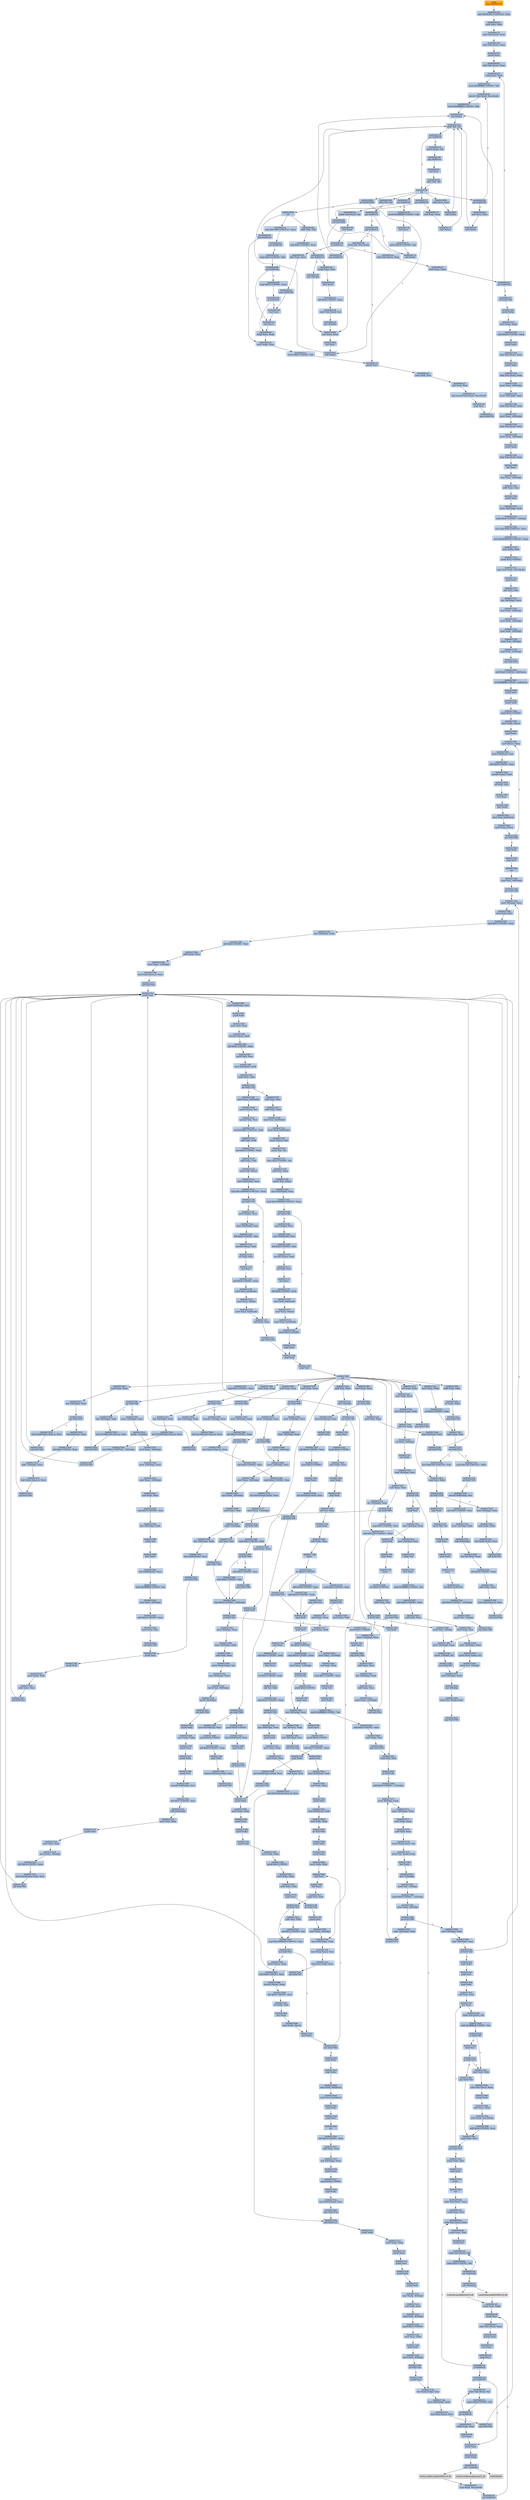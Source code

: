digraph G {
node[shape=rectangle,style=filled,fillcolor=lightsteelblue,color=lightsteelblue]
bgcolor="transparent"
a0x00427073jmp_0x00400158[label="start\njmp 0x00400158",fillcolor="orange",color="lightgrey"];
a0x00400158movl_0x41f01cUINT32_esi[label="0x00400158\nmovl $0x41f01c<UINT32>, %esi"];
a0x0040015dmovl_esi_ebx[label="0x0040015d\nmovl %esi, %ebx"];
a0x0040015flodsl_ds_esi__eax[label="0x0040015f\nlodsl %ds:(%esi), %eax"];
a0x00400160lodsl_ds_esi__eax[label="0x00400160\nlodsl %ds:(%esi), %eax"];
a0x00400161pushl_eax[label="0x00400161\npushl %eax"];
a0x00400162lodsl_ds_esi__eax[label="0x00400162\nlodsl %ds:(%esi), %eax"];
a0x00400163xchgl_eax_edi[label="0x00400163\nxchgl %eax, %edi"];
a0x00400164movb_0xffffff80UINT8_dl[label="0x00400164\nmovb $0xffffff80<UINT8>, %dl"];
a0x00400166movsb_ds_esi__es_edi_[label="0x00400166\nmovsb %ds:(%esi), %es:(%edi)"];
a0x00400167movb_0xffffff80UINT8_dh[label="0x00400167\nmovb $0xffffff80<UINT8>, %dh"];
a0x00400169call_ebx_[label="0x00400169\ncall (%ebx)"];
a0x00400130addb_dl_dl[label="0x00400130\naddb %dl, %dl"];
a0x00400132jne_0x40010f[label="0x00400132\njne 0x40010f"];
a0x00400134movb_esi__dl[label="0x00400134\nmovb (%esi), %dl"];
a0x00400136jmp_0x40010c[label="0x00400136\njmp 0x40010c"];
a0x0040010cincl_esi[label="0x0040010c\nincl %esi"];
a0x0040010dadcb_dl_dl[label="0x0040010d\nadcb %dl, %dl"];
a0x0040010fret[label="0x0040010f\nret"];
a0x0040016bjae_0x400166[label="0x0040016b\njae 0x400166"];
a0x0040016dxorl_ecx_ecx[label="0x0040016d\nxorl %ecx, %ecx"];
a0x0040016fcall_ebx_[label="0x0040016f\ncall (%ebx)"];
a0x00400171jae_0x400189[label="0x00400171\njae 0x400189"];
a0x00400173xorl_eax_eax[label="0x00400173\nxorl %eax, %eax"];
a0x00400175call_ebx_[label="0x00400175\ncall (%ebx)"];
a0x00400177jae_0x40019a[label="0x00400177\njae 0x40019a"];
a0x00400179movb_0xffffff80UINT8_dh[label="0x00400179\nmovb $0xffffff80<UINT8>, %dh"];
a0x0040017bincl_ecx[label="0x0040017b\nincl %ecx"];
a0x0040017cmovb_0x10UINT8_al[label="0x0040017c\nmovb $0x10<UINT8>, %al"];
a0x0040017ecall_ebx_[label="0x0040017e\ncall (%ebx)"];
a0x00400180adcb_al_al[label="0x00400180\nadcb %al, %al"];
a0x00400182jae_0x40017e[label="0x00400182\njae 0x40017e"];
a0x00400184jne_0x4001c4[label="0x00400184\njne 0x4001c4"];
a0x004001c4pushl_esi[label="0x004001c4\npushl %esi"];
a0x004001c5movl_edi_esi[label="0x004001c5\nmovl %edi, %esi"];
a0x004001c7subl_eax_esi[label="0x004001c7\nsubl %eax, %esi"];
a0x004001c9repz_movsb_ds_esi__es_edi_[label="0x004001c9\nrepz movsb %ds:(%esi), %es:(%edi)"];
a0x004001cbpopl_esi[label="0x004001cb\npopl %esi"];
a0x004001ccjmp_0x400169[label="0x004001cc\njmp 0x400169"];
a0x00400186stosb_al_es_edi_[label="0x00400186\nstosb %al, %es:(%edi)"];
a0x00400187jmp_0x400169[label="0x00400187\njmp 0x400169"];
a0x0040019alodsb_ds_esi__al[label="0x0040019a\nlodsb %ds:(%esi), %al"];
a0x0040019bshrl_eax[label="0x0040019b\nshrl %eax"];
a0x0040019dje_0x4001ce[label="0x0040019d\nje 0x4001ce"];
a0x0040019fadcl_ecx_ecx[label="0x0040019f\nadcl %ecx, %ecx"];
a0x004001a1jmp_0x4001bd[label="0x004001a1\njmp 0x4001bd"];
a0x004001bdincl_ecx[label="0x004001bd\nincl %ecx"];
a0x004001beincl_ecx[label="0x004001be\nincl %ecx"];
a0x004001bfxchgl_eax_ebp[label="0x004001bf\nxchgl %eax, %ebp"];
a0x004001c0movl_ebp_eax[label="0x004001c0\nmovl %ebp, %eax"];
a0x004001c2movb_0x0UINT8_dh[label="0x004001c2\nmovb $0x0<UINT8>, %dh"];
a0x00400189call_0x41f000[label="0x00400189\ncall 0x41f000"];
a0x0041f000xorl_ecx_ecx[label="0x0041f000\nxorl %ecx, %ecx"];
a0x0041f002incl_ecx[label="0x0041f002\nincl %ecx"];
a0x0041f003call_ebx_[label="0x0041f003\ncall (%ebx)"];
a0x0041f005adcl_ecx_ecx[label="0x0041f005\nadcl %ecx, %ecx"];
a0x0041f007call_ebx_[label="0x0041f007\ncall (%ebx)"];
a0x0041f009jb_0x0041f003[label="0x0041f009\njb 0x0041f003"];
a0x0041f00bret[label="0x0041f00b\nret"];
a0x0040018eaddb_dh_dh[label="0x0040018e\naddb %dh, %dh"];
a0x00400190sbbl_0x1UINT8_ecx[label="0x00400190\nsbbl $0x1<UINT8>, %ecx"];
a0x00400193jne_0x4001a3[label="0x00400193\njne 0x4001a3"];
a0x004001a3xchgl_eax_ecx[label="0x004001a3\nxchgl %eax, %ecx"];
a0x004001a4decl_eax[label="0x004001a4\ndecl %eax"];
a0x004001a5shll_0x8UINT8_eax[label="0x004001a5\nshll $0x8<UINT8>, %eax"];
a0x004001a8lodsb_ds_esi__al[label="0x004001a8\nlodsb %ds:(%esi), %al"];
a0x004001a9call__4ebx_[label="0x004001a9\ncall -4(%ebx)"];
a0x004001accmpl_0x7d00UINT32_eax[label="0x004001ac\ncmpl $0x7d00<UINT32>, %eax"];
a0x004001b1jae_0x4001bd[label="0x004001b1\njae 0x4001bd"];
a0x004001b3cmpb_0x5UINT8_ah[label="0x004001b3\ncmpb $0x5<UINT8>, %ah"];
a0x004001b6jae_0x4001be[label="0x004001b6\njae 0x4001be"];
a0x004001b8cmpl_0x7fUINT8_eax[label="0x004001b8\ncmpl $0x7f<UINT8>, %eax"];
a0x004001bbja_0x4001bf[label="0x004001bb\nja 0x4001bf"];
a0x004001celodsl_ds_esi__eax[label="0x004001ce\nlodsl %ds:(%esi), %eax"];
a0x004001cftestl_eax_eax[label="0x004001cf\ntestl %eax, %eax"];
a0x004001d1jne_0x400163[label="0x004001d1\njne 0x400163"];
a0x00400195call__4ebx_[label="0x00400195\ncall -4(%ebx)"];
a0x00400198jmp_0x4001c0[label="0x00400198\njmp 0x4001c0"];
a0x004001d3call_0x4272e6[label="0x004001d3\ncall 0x4272e6"];
a0x004272e6pushl_ebp[label="0x004272e6\npushl %ebp"];
a0x004272e7movl_esp_ebp[label="0x004272e7\nmovl %esp, %ebp"];
a0x004272e9subl_0x40UINT8_esp[label="0x004272e9\nsubl $0x40<UINT8>, %esp"];
a0x004272ecpushl_ebx[label="0x004272ec\npushl %ebx"];
a0x004272edlodsl_ds_esi__eax[label="0x004272ed\nlodsl %ds:(%esi), %eax"];
a0x004272eepushl_eax[label="0x004272ee\npushl %eax"];
a0x004272eflodsl_ds_esi__eax[label="0x004272ef\nlodsl %ds:(%esi), %eax"];
a0x004272f0movl_eax__40ebp_[label="0x004272f0\nmovl %eax, -40(%ebp)"];
a0x004272f3movl__40ebp__ebx[label="0x004272f3\nmovl -40(%ebp), %ebx"];
a0x004272f6lodsl_ds_esi__eax[label="0x004272f6\nlodsl %ds:(%esi), %eax"];
a0x004272f7movl_eax__40ebp_[label="0x004272f7\nmovl %eax, -40(%ebp)"];
a0x004272falodsl_ds_esi__eax[label="0x004272fa\nlodsl %ds:(%esi), %eax"];
a0x004272fbmovl_eax__24ebp_[label="0x004272fb\nmovl %eax, -24(%ebp)"];
a0x004272fepushl_eax[label="0x004272fe\npushl %eax"];
a0x004272fflodsl_ds_esi__eax[label="0x004272ff\nlodsl %ds:(%esi), %eax"];
a0x00427300incl_esi[label="0x00427300\nincl %esi"];
a0x00427301movl_esi__44ebp_[label="0x00427301\nmovl %esi, -44(%ebp)"];
a0x00427304addl_eax_esi[label="0x00427304\naddl %eax, %esi"];
a0x00427306pushl_esi[label="0x00427306\npushl %esi"];
a0x00427307movl__44ebp__edx[label="0x00427307\nmovl -44(%ebp), %edx"];
a0x0042730aandb_0x0UINT8__1ebp_[label="0x0042730a\nandb $0x0<UINT8>, -1(%ebp)"];
a0x0042730emovl_0x1b9bUINT32_ecx[label="0x0042730e\nmovl $0x1b9b<UINT32>, %ecx"];
a0x00427313movl_0x4000400UINT32_eax[label="0x00427313\nmovl $0x4000400<UINT32>, %eax"];
a0x00427318movl_ebx_edi[label="0x00427318\nmovl %ebx, %edi"];
a0x0042731apushl_0x1UINT8[label="0x0042731a\npushl $0x1<UINT8>"];
a0x0042731crepz_stosl_eax_es_edi_[label="0x0042731c\nrepz stosl %eax, %es:(%edi)"];
a0x0042731epopl_edi[label="0x0042731e\npopl %edi"];
a0x0042731fxorl_esi_esi[label="0x0042731f\nxorl %esi, %esi"];
a0x00427321leal__64ebp__ecx[label="0x00427321\nleal -64(%ebp), %ecx"];
a0x00427324movl_edi__20ebp_[label="0x00427324\nmovl %edi, -20(%ebp)"];
a0x00427327movl_edi__16ebp_[label="0x00427327\nmovl %edi, -16(%ebp)"];
a0x0042732amovl_edi__36ebp_[label="0x0042732a\nmovl %edi, -36(%ebp)"];
a0x0042732dmovl_esi__8ebp_[label="0x0042732d\nmovl %esi, -8(%ebp)"];
a0x00427330movl_esi__32ebp_[label="0x00427330\nmovl %esi, -32(%ebp)"];
a0x00427333call_0x427083[label="0x00427333\ncall 0x427083"];
a0x00427083andl_0x0UINT8_0x8ecx_[label="0x00427083\nandl $0x0<UINT8>, 0x8(%ecx)"];
a0x00427087orl_0xffffffffUINT8_0x4ecx_[label="0x00427087\norl $0xffffffff<UINT8>, 0x4(%ecx)"];
a0x0042708bpushl_esi[label="0x0042708b\npushl %esi"];
a0x0042708cpushl_edi[label="0x0042708c\npushl %edi"];
a0x0042708dpushl_0x5UINT8[label="0x0042708d\npushl $0x5<UINT8>"];
a0x0042708fmovl_edx_ecx_[label="0x0042708f\nmovl %edx, (%ecx)"];
a0x00427091popl_edx[label="0x00427091\npopl %edx"];
a0x00427092movl_ecx__eax[label="0x00427092\nmovl (%ecx), %eax"];
a0x00427094movl_0x8ecx__esi[label="0x00427094\nmovl 0x8(%ecx), %esi"];
a0x00427097shll_0x8UINT8_esi[label="0x00427097\nshll $0x8<UINT8>, %esi"];
a0x0042709amovzbl_eax__edi[label="0x0042709a\nmovzbl (%eax), %edi"];
a0x0042709dorl_edi_esi[label="0x0042709d\norl %edi, %esi"];
a0x0042709fincl_eax[label="0x0042709f\nincl %eax"];
a0x004270a0decl_edx[label="0x004270a0\ndecl %edx"];
a0x004270a1movl_esi_0x8ecx_[label="0x004270a1\nmovl %esi, 0x8(%ecx)"];
a0x004270a4movl_eax_ecx_[label="0x004270a4\nmovl %eax, (%ecx)"];
a0x004270a6jne_0x427092[label="0x004270a6\njne 0x427092"];
a0x004270a8popl_edi[label="0x004270a8\npopl %edi"];
a0x004270a9popl_esi[label="0x004270a9\npopl %esi"];
a0x004270aaret[label="0x004270aa\nret"];
a0x00427338cmpl_esi__40ebp_[label="0x00427338\ncmpl %esi, -40(%ebp)"];
a0x0042733bjbe_0x4272f6[label="0x0042733b\njbe 0x4272f6"];
a0x0042733dmovl__8ebp__eax[label="0x0042733d\nmovl -8(%ebp), %eax"];
a0x00427340movl_esi_ecx[label="0x00427340\nmovl %esi, %ecx"];
a0x00427342andl_0x3UINT8_eax[label="0x00427342\nandl $0x3<UINT8>, %eax"];
a0x00427345leal__64ebp__edx[label="0x00427345\nleal -64(%ebp), %edx"];
a0x00427348shll_0x4UINT8_ecx[label="0x00427348\nshll $0x4<UINT8>, %ecx"];
a0x0042734baddl_eax_ecx[label="0x0042734b\naddl %eax, %ecx"];
a0x0042734dmovl_eax__12ebp_[label="0x0042734d\nmovl %eax, -12(%ebp)"];
a0x00427350leal_ebxecx2__ecx[label="0x00427350\nleal (%ebx,%ecx,2), %ecx"];
a0x00427353call_0x4270ef[label="0x00427353\ncall 0x4270ef"];
a0x004270efpushl_esi[label="0x004270ef\npushl %esi"];
a0x004270f0movl_0x4edx__esi[label="0x004270f0\nmovl 0x4(%edx), %esi"];
a0x004270f3pushl_edi[label="0x004270f3\npushl %edi"];
a0x004270f4movl_esi_eax[label="0x004270f4\nmovl %esi, %eax"];
a0x004270f6movzwl_ecx__edi[label="0x004270f6\nmovzwl (%ecx), %edi"];
a0x004270f9shrl_0xbUINT8_eax[label="0x004270f9\nshrl $0xb<UINT8>, %eax"];
a0x004270fcimull_edi_eax[label="0x004270fc\nimull %edi, %eax"];
a0x004270ffmovl_0x8edx__edi[label="0x004270ff\nmovl 0x8(%edx), %edi"];
a0x00427102cmpl_eax_edi[label="0x00427102\ncmpl %eax, %edi"];
a0x00427104jae_0x427145[label="0x00427104\njae 0x427145"];
a0x00427106movl_eax_0x4edx_[label="0x00427106\nmovl %eax, 0x4(%edx)"];
a0x00427109movw_ecx__ax[label="0x00427109\nmovw (%ecx), %ax"];
a0x0042710cmovzwl_ax_esi[label="0x0042710c\nmovzwl %ax, %esi"];
a0x0042710fmovl_0x800UINT32_edi[label="0x0042710f\nmovl $0x800<UINT32>, %edi"];
a0x00427114subl_esi_edi[label="0x00427114\nsubl %esi, %edi"];
a0x00427116sarl_0x5UINT8_edi[label="0x00427116\nsarl $0x5<UINT8>, %edi"];
a0x00427119addl_eax_edi[label="0x00427119\naddl %eax, %edi"];
a0x0042711bmovw_di_ecx_[label="0x0042711b\nmovw %di, (%ecx)"];
a0x0042711emovl_0x4edx__eax[label="0x0042711e\nmovl 0x4(%edx), %eax"];
a0x00427121cmpl_0x1000000UINT32_eax[label="0x00427121\ncmpl $0x1000000<UINT32>, %eax"];
a0x00427126jae_0x427141[label="0x00427126\njae 0x427141"];
a0x00427141xorl_eax_eax[label="0x00427141\nxorl %eax, %eax"];
a0x00427143jmp_0x427184[label="0x00427143\njmp 0x427184"];
a0x00427184popl_edi[label="0x00427184\npopl %edi"];
a0x00427185popl_esi[label="0x00427185\npopl %esi"];
a0x00427186ret[label="0x00427186\nret"];
a0x00427358testl_eax_eax[label="0x00427358\ntestl %eax, %eax"];
a0x0042735ajne_0x4273e1[label="0x0042735a\njne 0x4273e1"];
a0x00427360movzbl__1ebp__eax[label="0x00427360\nmovzbl -1(%ebp), %eax"];
a0x00427364shrl_0x4UINT8_eax[label="0x00427364\nshrl $0x4<UINT8>, %eax"];
a0x00427367leal_eaxeax2__eax[label="0x00427367\nleal (%eax,%eax,2), %eax"];
a0x0042736ashll_0x9UINT8_eax[label="0x0042736a\nshll $0x9<UINT8>, %eax"];
a0x0042736dcmpl_0x4UINT8_esi[label="0x0042736d\ncmpl $0x4<UINT8>, %esi"];
a0x00427370leal_0xe6ceaxebx__ecx[label="0x00427370\nleal 0xe6c(%eax,%ebx), %ecx"];
a0x00427377movl_ecx__12ebp_[label="0x00427377\nmovl %ecx, -12(%ebp)"];
a0x0042737ajnl_0x427380[label="0x0042737a\njnl 0x427380"];
a0x0042737cxorl_esi_esi[label="0x0042737c\nxorl %esi, %esi"];
a0x0042737ejmp_0x42738d[label="0x0042737e\njmp 0x42738d"];
a0x0042738dcmpl_0x0UINT8__32ebp_[label="0x0042738d\ncmpl $0x0<UINT8>, -32(%ebp)"];
a0x00427391je_0x4273b5[label="0x00427391\nje 0x4273b5"];
a0x004273b5pushl_0x1UINT8[label="0x004273b5\npushl $0x1<UINT8>"];
a0x004273b7popl_eax[label="0x004273b7\npopl %eax"];
a0x004273b8jmp_0x4273bd[label="0x004273b8\njmp 0x4273bd"];
a0x004273bdaddl_eax_eax[label="0x004273bd\naddl %eax, %eax"];
a0x004273bfleal__64ebp__edx[label="0x004273bf\nleal -64(%ebp), %edx"];
a0x004273c2addl_eax_ecx[label="0x004273c2\naddl %eax, %ecx"];
a0x004273c4movl_eax__52ebp_[label="0x004273c4\nmovl %eax, -52(%ebp)"];
a0x004273c7call_0x4270ef[label="0x004273c7\ncall 0x4270ef"];
a0x004273ccorl__52ebp__eax[label="0x004273cc\norl -52(%ebp), %eax"];
a0x004273cfcmpl_0x100UINT32_eax[label="0x004273cf\ncmpl $0x100<UINT32>, %eax"];
a0x004273d4jl_0x4273ba[label="0x004273d4\njl 0x4273ba"];
a0x004273bamovl__12ebp__ecx[label="0x004273ba\nmovl -12(%ebp), %ecx"];
a0x00427145subl_eax_esi[label="0x00427145\nsubl %eax, %esi"];
a0x00427147subl_eax_edi[label="0x00427147\nsubl %eax, %edi"];
a0x00427149movl_esi_0x4edx_[label="0x00427149\nmovl %esi, 0x4(%edx)"];
a0x0042714cmovl_edi_0x8edx_[label="0x0042714c\nmovl %edi, 0x8(%edx)"];
a0x0042714fmovw_ecx__ax[label="0x0042714f\nmovw (%ecx), %ax"];
a0x00427152movw_ax_si[label="0x00427152\nmovw %ax, %si"];
a0x00427155shrw_0x5UINT8_si[label="0x00427155\nshrw $0x5<UINT8>, %si"];
a0x00427159subl_esi_eax[label="0x00427159\nsubl %esi, %eax"];
a0x0042715bmovw_ax_ecx_[label="0x0042715b\nmovw %ax, (%ecx)"];
a0x0042715emovl_0x4edx__eax[label="0x0042715e\nmovl 0x4(%edx), %eax"];
a0x00427161cmpl_0x1000000UINT32_eax[label="0x00427161\ncmpl $0x1000000<UINT32>, %eax"];
a0x00427166jae_0x427181[label="0x00427166\njae 0x427181"];
a0x00427181pushl_0x1UINT8[label="0x00427181\npushl $0x1<UINT8>"];
a0x00427183popl_eax[label="0x00427183\npopl %eax"];
a0x00427168movl_edx__ecx[label="0x00427168\nmovl (%edx), %ecx"];
a0x0042716amovl_0x8edx__esi[label="0x0042716a\nmovl 0x8(%edx), %esi"];
a0x0042716dshll_0x8UINT8_esi[label="0x0042716d\nshll $0x8<UINT8>, %esi"];
a0x00427170movzbl_ecx__edi[label="0x00427170\nmovzbl (%ecx), %edi"];
a0x00427173orl_edi_esi[label="0x00427173\norl %edi, %esi"];
a0x00427175incl_ecx[label="0x00427175\nincl %ecx"];
a0x00427176shll_0x8UINT8_eax[label="0x00427176\nshll $0x8<UINT8>, %eax"];
a0x00427179movl_esi_0x8edx_[label="0x00427179\nmovl %esi, 0x8(%edx)"];
a0x0042717cmovl_ecx_edx_[label="0x0042717c\nmovl %ecx, (%edx)"];
a0x0042717emovl_eax_0x4edx_[label="0x0042717e\nmovl %eax, 0x4(%edx)"];
a0x004273d6movb_al__1ebp_[label="0x004273d6\nmovb %al, -1(%ebp)"];
a0x004273d9movl__24ebp__eax[label="0x004273d9\nmovl -24(%ebp), %eax"];
a0x004273dcmovb__1ebp__cl[label="0x004273dc\nmovb -1(%ebp), %cl"];
a0x004273dfjmp_0x427447[label="0x004273df\njmp 0x427447"];
a0x00427447movl__8ebp__edx[label="0x00427447\nmovl -8(%ebp), %edx"];
a0x0042744aincl__8ebp_[label="0x0042744a\nincl -8(%ebp)"];
a0x0042744dmovb_cl_edxeax_[label="0x0042744d\nmovb %cl, (%edx,%eax)"];
a0x00427450jmp_0x427596[label="0x00427450\njmp 0x427596"];
a0x00427596movl__8ebp__eax[label="0x00427596\nmovl -8(%ebp), %eax"];
a0x00427599cmpl__40ebp__eax[label="0x00427599\ncmpl -40(%ebp), %eax"];
a0x0042759cjb_0x42733d[label="0x0042759c\njb 0x42733d"];
a0x00427128movl_edx__ecx[label="0x00427128\nmovl (%edx), %ecx"];
a0x0042712amovl_0x8edx__esi[label="0x0042712a\nmovl 0x8(%edx), %esi"];
a0x0042712dshll_0x8UINT8_esi[label="0x0042712d\nshll $0x8<UINT8>, %esi"];
a0x00427130movzbl_ecx__edi[label="0x00427130\nmovzbl (%ecx), %edi"];
a0x00427133orl_edi_esi[label="0x00427133\norl %edi, %esi"];
a0x00427135incl_ecx[label="0x00427135\nincl %ecx"];
a0x00427136shll_0x8UINT8_eax[label="0x00427136\nshll $0x8<UINT8>, %eax"];
a0x00427139movl_esi_0x8edx_[label="0x00427139\nmovl %esi, 0x8(%edx)"];
a0x0042713cmovl_ecx_edx_[label="0x0042713c\nmovl %ecx, (%edx)"];
a0x0042713emovl_eax_0x4edx_[label="0x0042713e\nmovl %eax, 0x4(%edx)"];
a0x004273e1leal__64ebp__edx[label="0x004273e1\nleal -64(%ebp), %edx"];
a0x004273e4leal_0x180ebxesi2__ecx[label="0x004273e4\nleal 0x180(%ebx,%esi,2), %ecx"];
a0x004273ebmovl_0x1UINT32__32ebp_[label="0x004273eb\nmovl $0x1<UINT32>, -32(%ebp)"];
a0x004273f2call_0x4270ef[label="0x004273f2\ncall 0x4270ef"];
a0x004273f7cmpl_0x1UINT8_eax[label="0x004273f7\ncmpl $0x1<UINT8>, %eax"];
a0x004273fajne_0x4274bf[label="0x004273fa\njne 0x4274bf"];
a0x00427400leal__64ebp__edx[label="0x00427400\nleal -64(%ebp), %edx"];
a0x00427403leal_0x198ebxesi2__ecx[label="0x00427403\nleal 0x198(%ebx,%esi,2), %ecx"];
a0x0042740acall_0x4270ef[label="0x0042740a\ncall 0x4270ef"];
a0x0042740ftestl_eax_eax[label="0x0042740f\ntestl %eax, %eax"];
a0x00427411leal__64ebp__edx[label="0x00427411\nleal -64(%ebp), %edx"];
a0x00427414jne_0x427455[label="0x00427414\njne 0x427455"];
a0x00427416leal_0xfesi__eax[label="0x00427416\nleal 0xf(%esi), %eax"];
a0x00427419shll_0x4UINT8_eax[label="0x00427419\nshll $0x4<UINT8>, %eax"];
a0x0042741caddl__12ebp__eax[label="0x0042741c\naddl -12(%ebp), %eax"];
a0x0042741fleal_ebxeax2__ecx[label="0x0042741f\nleal (%ebx,%eax,2), %ecx"];
a0x00427422call_0x4270ef[label="0x00427422\ncall 0x4270ef"];
a0x00427427testl_eax_eax[label="0x00427427\ntestl %eax, %eax"];
a0x00427429jne_0x427496[label="0x00427429\njne 0x427496"];
a0x00427496pushl__12ebp_[label="0x00427496\npushl -12(%ebp)"];
a0x00427499leal__64ebp__edx[label="0x00427499\nleal -64(%ebp), %edx"];
a0x0042749cleal_0xa68ebx__ecx[label="0x0042749c\nleal 0xa68(%ebx), %ecx"];
a0x004274a2call_0x427281[label="0x004274a2\ncall 0x427281"];
a0x00427281pushl_esi[label="0x00427281\npushl %esi"];
a0x00427282pushl_edi[label="0x00427282\npushl %edi"];
a0x00427283movl_edx_edi[label="0x00427283\nmovl %edx, %edi"];
a0x00427285movl_ecx_esi[label="0x00427285\nmovl %ecx, %esi"];
a0x00427287call_0x4270ef[label="0x00427287\ncall 0x4270ef"];
a0x0042728ctestl_eax_eax[label="0x0042728c\ntestl %eax, %eax"];
a0x0042728ejne_0x4272a6[label="0x0042728e\njne 0x4272a6"];
a0x00427290movl_0xcesp__eax[label="0x00427290\nmovl 0xc(%esp), %eax"];
a0x00427294pushl_edi[label="0x00427294\npushl %edi"];
a0x00427295shll_0x4UINT8_eax[label="0x00427295\nshll $0x4<UINT8>, %eax"];
a0x00427298pushl_0x3UINT8[label="0x00427298\npushl $0x3<UINT8>"];
a0x0042729apopl_edx[label="0x0042729a\npopl %edx"];
a0x0042729bleal_0x4eaxesi__ecx[label="0x0042729b\nleal 0x4(%eax,%esi), %ecx"];
a0x0042729fcall_0x427187[label="0x0042729f\ncall 0x427187"];
a0x00427187pushl_ebp[label="0x00427187\npushl %ebp"];
a0x00427188movl_esp_ebp[label="0x00427188\nmovl %esp, %ebp"];
a0x0042718apushl_ecx[label="0x0042718a\npushl %ecx"];
a0x0042718bpushl_ebx[label="0x0042718b\npushl %ebx"];
a0x0042718cpushl_edi[label="0x0042718c\npushl %edi"];
a0x0042718dmovl_edx_ebx[label="0x0042718d\nmovl %edx, %ebx"];
a0x0042718fpushl_0x1UINT8[label="0x0042718f\npushl $0x1<UINT8>"];
a0x00427191testl_ebx_ebx[label="0x00427191\ntestl %ebx, %ebx"];
a0x00427193movl_ecx_edi[label="0x00427193\nmovl %ecx, %edi"];
a0x00427195popl_eax[label="0x00427195\npopl %eax"];
a0x00427196jle_0x4271b2[label="0x00427196\njle 0x4271b2"];
a0x00427198pushl_esi[label="0x00427198\npushl %esi"];
a0x00427199movl_ebx__4ebp_[label="0x00427199\nmovl %ebx, -4(%ebp)"];
a0x0042719cmovl_0x8ebp__edx[label="0x0042719c\nmovl 0x8(%ebp), %edx"];
a0x0042719fleal_eaxeax__esi[label="0x0042719f\nleal (%eax,%eax), %esi"];
a0x004271a2leal_esiedi__ecx[label="0x004271a2\nleal (%esi,%edi), %ecx"];
a0x004271a5call_0x4270ef[label="0x004271a5\ncall 0x4270ef"];
a0x004271aaaddl_esi_eax[label="0x004271aa\naddl %esi, %eax"];
a0x004271acdecl__4ebp_[label="0x004271ac\ndecl -4(%ebp)"];
a0x004271afjne_0x42719c[label="0x004271af\njne 0x42719c"];
a0x004271b1popl_esi[label="0x004271b1\npopl %esi"];
a0x004271b2pushl_0x1UINT8[label="0x004271b2\npushl $0x1<UINT8>"];
a0x004271b4movl_ebx_ecx[label="0x004271b4\nmovl %ebx, %ecx"];
a0x004271b6popl_edx[label="0x004271b6\npopl %edx"];
a0x004271b7popl_edi[label="0x004271b7\npopl %edi"];
a0x004271b8shll_cl_edx[label="0x004271b8\nshll %cl, %edx"];
a0x004271bapopl_ebx[label="0x004271ba\npopl %ebx"];
a0x004271bbsubl_edx_eax[label="0x004271bb\nsubl %edx, %eax"];
a0x004271bdleave_[label="0x004271bd\nleave "];
a0x004271beret_0x4UINT16[label="0x004271be\nret $0x4<UINT16>"];
a0x004272a4jmp_0x4272e1[label="0x004272a4\njmp 0x4272e1"];
a0x004272e1popl_edi[label="0x004272e1\npopl %edi"];
a0x004272e2popl_esi[label="0x004272e2\npopl %esi"];
a0x004272e3ret_0x4UINT16[label="0x004272e3\nret $0x4<UINT16>"];
a0x004274a7movl_eax__12ebp_[label="0x004274a7\nmovl %eax, -12(%ebp)"];
a0x004274aaxorl_eax_eax[label="0x004274aa\nxorl %eax, %eax"];
a0x004274accmpl_0x7UINT8_esi[label="0x004274ac\ncmpl $0x7<UINT8>, %esi"];
a0x004274afsetge_al[label="0x004274af\nsetge %al"];
a0x004274b2decl_eax[label="0x004274b2\ndecl %eax"];
a0x004274b3andb_0xfffffffdUINT8_al[label="0x004274b3\nandb $0xfffffffd<UINT8>, %al"];
a0x004274b5addl_0xbUINT8_eax[label="0x004274b5\naddl $0xb<UINT8>, %eax"];
a0x004274b8movl_eax_esi[label="0x004274b8\nmovl %eax, %esi"];
a0x004274bajmp_0x427565[label="0x004274ba\njmp 0x427565"];
a0x00427565testl_edi_edi[label="0x00427565\ntestl %edi, %edi"];
a0x00427567je_0x4272f6[label="0x00427567\nje 0x4272f6"];
a0x0042756daddl_0x2UINT8__12ebp_[label="0x0042756d\naddl $0x2<UINT8>, -12(%ebp)"];
a0x00427571movl__8ebp__edx[label="0x00427571\nmovl -8(%ebp), %edx"];
a0x00427574movl__24ebp__ecx[label="0x00427574\nmovl -24(%ebp), %ecx"];
a0x00427577movl_edx_eax[label="0x00427577\nmovl %edx, %eax"];
a0x00427579subl_edi_eax[label="0x00427579\nsubl %edi, %eax"];
a0x0042757bmovb_eaxecx__al[label="0x0042757b\nmovb (%eax,%ecx), %al"];
a0x0042757emovb_al_edxecx_[label="0x0042757e\nmovb %al, (%edx,%ecx)"];
a0x00427581incl_edx[label="0x00427581\nincl %edx"];
a0x00427582decl__12ebp_[label="0x00427582\ndecl -12(%ebp)"];
a0x00427585movb_al__1ebp_[label="0x00427585\nmovb %al, -1(%ebp)"];
a0x00427588cmpl_0x0UINT8__12ebp_[label="0x00427588\ncmpl $0x0<UINT8>, -12(%ebp)"];
a0x0042758cmovl_edx__8ebp_[label="0x0042758c\nmovl %edx, -8(%ebp)"];
a0x0042758fjle_0x427596[label="0x0042758f\njle 0x427596"];
a0x00427591cmpl__40ebp__edx[label="0x00427591\ncmpl -40(%ebp), %edx"];
a0x00427594jb_0x427571[label="0x00427594\njb 0x427571"];
a0x00427380cmpl_0xaUINT8_esi[label="0x00427380\ncmpl $0xa<UINT8>, %esi"];
a0x00427383jnl_0x42738a[label="0x00427383\njnl 0x42738a"];
a0x00427385subl_0x3UINT8_esi[label="0x00427385\nsubl $0x3<UINT8>, %esi"];
a0x00427388jmp_0x42738d[label="0x00427388\njmp 0x42738d"];
a0x00427393movl__8ebp__eax[label="0x00427393\nmovl -8(%ebp), %eax"];
a0x00427396movl__24ebp__edx[label="0x00427396\nmovl -24(%ebp), %edx"];
a0x00427399subl_edi_eax[label="0x00427399\nsubl %edi, %eax"];
a0x0042739bmovb_eaxedx__al[label="0x0042739b\nmovb (%eax,%edx), %al"];
a0x0042739eleal__64ebp__edx[label="0x0042739e\nleal -64(%ebp), %edx"];
a0x004273a1movb_al__48ebp_[label="0x004273a1\nmovb %al, -48(%ebp)"];
a0x004273a4pushl__48ebp_[label="0x004273a4\npushl -48(%ebp)"];
a0x004273a7call_0x427203[label="0x004273a7\ncall 0x427203"];
a0x00427203pushl_ebp[label="0x00427203\npushl %ebp"];
a0x00427204movl_esp_ebp[label="0x00427204\nmovl %esp, %ebp"];
a0x00427206pushl_ecx[label="0x00427206\npushl %ecx"];
a0x00427207pushl_ebx[label="0x00427207\npushl %ebx"];
a0x00427208pushl_esi[label="0x00427208\npushl %esi"];
a0x00427209movzbl_0x8ebp__esi[label="0x00427209\nmovzbl 0x8(%ebp), %esi"];
a0x0042720dshrl_0x7UINT8_esi[label="0x0042720d\nshrl $0x7<UINT8>, %esi"];
a0x00427210shlb_0x8ebp_[label="0x00427210\nshlb 0x8(%ebp)"];
a0x00427213movl_esi_eax[label="0x00427213\nmovl %esi, %eax"];
a0x00427215pushl_edi[label="0x00427215\npushl %edi"];
a0x00427216movl_ecx_edi[label="0x00427216\nmovl %ecx, %edi"];
a0x00427218movl_edx__4ebp_[label="0x00427218\nmovl %edx, -4(%ebp)"];
a0x0042721bshll_0x9UINT8_eax[label="0x0042721b\nshll $0x9<UINT8>, %eax"];
a0x0042721eleal_0x202eaxedi__ecx[label="0x0042721e\nleal 0x202(%eax,%edi), %ecx"];
a0x00427225call_0x4270ef[label="0x00427225\ncall 0x4270ef"];
a0x0042722amovl_eax_ebx[label="0x0042722a\nmovl %eax, %ebx"];
a0x0042722corl_0x2UINT8_ebx[label="0x0042722c\norl $0x2<UINT8>, %ebx"];
a0x0042722fcmpl_eax_esi[label="0x0042722f\ncmpl %eax, %esi"];
a0x00427231jne_0x42725e[label="0x00427231\njne 0x42725e"];
a0x0042725emovl_0x100UINT32_esi[label="0x0042725e\nmovl $0x100<UINT32>, %esi"];
a0x00427263cmpl_esi_ebx[label="0x00427263\ncmpl %esi, %ebx"];
a0x00427265jnl_0x427278[label="0x00427265\njnl 0x427278"];
a0x00427267movl__4ebp__edx[label="0x00427267\nmovl -4(%ebp), %edx"];
a0x0042726aaddl_ebx_ebx[label="0x0042726a\naddl %ebx, %ebx"];
a0x0042726cleal_ebxedi__ecx[label="0x0042726c\nleal (%ebx,%edi), %ecx"];
a0x0042726fcall_0x4270ef[label="0x0042726f\ncall 0x4270ef"];
a0x00427274orl_eax_ebx[label="0x00427274\norl %eax, %ebx"];
a0x00427276jmp_0x427263[label="0x00427276\njmp 0x427263"];
a0x00427278popl_edi[label="0x00427278\npopl %edi"];
a0x00427279movb_bl_al[label="0x00427279\nmovb %bl, %al"];
a0x0042727bpopl_esi[label="0x0042727b\npopl %esi"];
a0x0042727cpopl_ebx[label="0x0042727c\npopl %ebx"];
a0x0042727dleave_[label="0x0042727d\nleave "];
a0x0042727eret_0x4UINT16[label="0x0042727e\nret $0x4<UINT16>"];
a0x004273acandl_0x0UINT8__32ebp_[label="0x004273ac\nandl $0x0<UINT8>, -32(%ebp)"];
a0x004273b0movb_al__1ebp_[label="0x004273b0\nmovb %al, -1(%ebp)"];
a0x004273b3jmp_0x4273d9[label="0x004273b3\njmp 0x4273d9"];
a0x004274bfmovl__16ebp__eax[label="0x004274bf\nmovl -16(%ebp), %eax"];
a0x004274c2pushl__12ebp_[label="0x004274c2\npushl -12(%ebp)"];
a0x004274c5movl_eax__36ebp_[label="0x004274c5\nmovl %eax, -36(%ebp)"];
a0x004274c8movl__20ebp__eax[label="0x004274c8\nmovl -20(%ebp), %eax"];
a0x004274cbmovl_eax__16ebp_[label="0x004274cb\nmovl %eax, -16(%ebp)"];
a0x004274cexorl_eax_eax[label="0x004274ce\nxorl %eax, %eax"];
a0x004274d0cmpl_0x7UINT8_esi[label="0x004274d0\ncmpl $0x7<UINT8>, %esi"];
a0x004274d3leal__64ebp__edx[label="0x004274d3\nleal -64(%ebp), %edx"];
a0x004274d6setge_al[label="0x004274d6\nsetge %al"];
a0x004274d9decl_eax[label="0x004274d9\ndecl %eax"];
a0x004274daleal_0x664ebx__ecx[label="0x004274da\nleal 0x664(%ebx), %ecx"];
a0x004274e0andb_0xfffffffdUINT8_al[label="0x004274e0\nandb $0xfffffffd<UINT8>, %al"];
a0x004274e2movl_edi__20ebp_[label="0x004274e2\nmovl %edi, -20(%ebp)"];
a0x004274e5addl_0xaUINT8_eax[label="0x004274e5\naddl $0xa<UINT8>, %eax"];
a0x004274e8movl_eax_esi[label="0x004274e8\nmovl %eax, %esi"];
a0x004274eacall_0x427281[label="0x004274ea\ncall 0x427281"];
a0x004274efcmpl_0x4UINT8_eax[label="0x004274ef\ncmpl $0x4<UINT8>, %eax"];
a0x004274f2movl_eax__12ebp_[label="0x004274f2\nmovl %eax, -12(%ebp)"];
a0x004274f5jl_0x4274fa[label="0x004274f5\njl 0x4274fa"];
a0x004274f7pushl_0x3UINT8[label="0x004274f7\npushl $0x3<UINT8>"];
a0x004274f9popl_eax[label="0x004274f9\npopl %eax"];
a0x004274faleal__64ebp__ecx[label="0x004274fa\nleal -64(%ebp), %ecx"];
a0x004274fdpushl_ecx[label="0x004274fd\npushl %ecx"];
a0x004274fepushl_0x6UINT8[label="0x004274fe\npushl $0x6<UINT8>"];
a0x00427500shll_0x7UINT8_eax[label="0x00427500\nshll $0x7<UINT8>, %eax"];
a0x00427503popl_edx[label="0x00427503\npopl %edx"];
a0x00427504leal_0x360eaxebx__ecx[label="0x00427504\nleal 0x360(%eax,%ebx), %ecx"];
a0x0042750bcall_0x427187[label="0x0042750b\ncall 0x427187"];
a0x00427510cmpl_0x4UINT8_eax[label="0x00427510\ncmpl $0x4<UINT8>, %eax"];
a0x00427513jl_0x427562[label="0x00427513\njl 0x427562"];
a0x00427515movl_eax_ecx[label="0x00427515\nmovl %eax, %ecx"];
a0x00427517movl_eax_edi[label="0x00427517\nmovl %eax, %edi"];
a0x00427519sarl_ecx[label="0x00427519\nsarl %ecx"];
a0x0042751bandl_0x1UINT8_edi[label="0x0042751b\nandl $0x1<UINT8>, %edi"];
a0x0042751edecl_ecx[label="0x0042751e\ndecl %ecx"];
a0x0042751forl_0x2UINT8_edi[label="0x0042751f\norl $0x2<UINT8>, %edi"];
a0x00427522shll_cl_edi[label="0x00427522\nshll %cl, %edi"];
a0x00427524cmpl_0xeUINT8_eax[label="0x00427524\ncmpl $0xe<UINT8>, %eax"];
a0x00427527jnl_0x427543[label="0x00427527\njnl 0x427543"];
a0x00427529leal__64ebp__edx[label="0x00427529\nleal -64(%ebp), %edx"];
a0x0042752cpushl_edx[label="0x0042752c\npushl %edx"];
a0x0042752dmovl_ecx_edx[label="0x0042752d\nmovl %ecx, %edx"];
a0x0042752fmovl_edi_ecx[label="0x0042752f\nmovl %edi, %ecx"];
a0x00427531subl_eax_ecx[label="0x00427531\nsubl %eax, %ecx"];
a0x00427533leal_0x55eebxecx2__ecx[label="0x00427533\nleal 0x55e(%ebx,%ecx,2), %ecx"];
a0x0042753acall_0x4271c1[label="0x0042753a\ncall 0x4271c1"];
a0x004271c1pushl_ebp[label="0x004271c1\npushl %ebp"];
a0x004271c2movl_esp_ebp[label="0x004271c2\nmovl %esp, %ebp"];
a0x004271c4pushl_ecx[label="0x004271c4\npushl %ecx"];
a0x004271c5pushl_ecx[label="0x004271c5\npushl %ecx"];
a0x004271c6pushl_ebx[label="0x004271c6\npushl %ebx"];
a0x004271c7pushl_edi[label="0x004271c7\npushl %edi"];
a0x004271c8movl_edx__8ebp_[label="0x004271c8\nmovl %edx, -8(%ebp)"];
a0x004271cbxorl_edi_edi[label="0x004271cb\nxorl %edi, %edi"];
a0x004271cdcmpl_edi__8ebp_[label="0x004271cd\ncmpl %edi, -8(%ebp)"];
a0x004271d0pushl_0x1UINT8[label="0x004271d0\npushl $0x1<UINT8>"];
a0x004271d2movl_ecx_ebx[label="0x004271d2\nmovl %ecx, %ebx"];
a0x004271d4popl_edx[label="0x004271d4\npopl %edx"];
a0x004271d5movl_edi__4ebp_[label="0x004271d5\nmovl %edi, -4(%ebp)"];
a0x004271d8jle_0x4271fa[label="0x004271d8\njle 0x4271fa"];
a0x004271dapushl_esi[label="0x004271da\npushl %esi"];
a0x004271dbleal_edxedx__esi[label="0x004271db\nleal (%edx,%edx), %esi"];
a0x004271demovl_0x8ebp__edx[label="0x004271de\nmovl 0x8(%ebp), %edx"];
a0x004271e1leal_esiebx__ecx[label="0x004271e1\nleal (%esi,%ebx), %ecx"];
a0x004271e4call_0x4270ef[label="0x004271e4\ncall 0x4270ef"];
a0x004271e9movl_edi_ecx[label="0x004271e9\nmovl %edi, %ecx"];
a0x004271ebleal_esieax__edx[label="0x004271eb\nleal (%esi,%eax), %edx"];
a0x004271eeshll_cl_eax[label="0x004271ee\nshll %cl, %eax"];
a0x004271f0orl_eax__4ebp_[label="0x004271f0\norl %eax, -4(%ebp)"];
a0x004271f3incl_edi[label="0x004271f3\nincl %edi"];
a0x004271f4cmpl__8ebp__edi[label="0x004271f4\ncmpl -8(%ebp), %edi"];
a0x004271f7jl_0x4271db[label="0x004271f7\njl 0x4271db"];
a0x004271f9popl_esi[label="0x004271f9\npopl %esi"];
a0x004271famovl__4ebp__eax[label="0x004271fa\nmovl -4(%ebp), %eax"];
a0x004271fdpopl_edi[label="0x004271fd\npopl %edi"];
a0x004271fepopl_ebx[label="0x004271fe\npopl %ebx"];
a0x004271ffleave_[label="0x004271ff\nleave "];
a0x00427200ret_0x4UINT16[label="0x00427200\nret $0x4<UINT16>"];
a0x0042753faddl_eax_edi[label="0x0042753f\naddl %eax, %edi"];
a0x00427541jmp_0x427564[label="0x00427541\njmp 0x427564"];
a0x00427564incl_edi[label="0x00427564\nincl %edi"];
a0x00427233cmpl_0x100UINT32_ebx[label="0x00427233\ncmpl $0x100<UINT32>, %ebx"];
a0x00427239jnl_0x427278[label="0x00427239\njnl 0x427278"];
a0x0042723bmovzbl_0x8ebp__esi[label="0x0042723b\nmovzbl 0x8(%ebp), %esi"];
a0x0042723fshrl_0x7UINT8_esi[label="0x0042723f\nshrl $0x7<UINT8>, %esi"];
a0x00427242movl__4ebp__edx[label="0x00427242\nmovl -4(%ebp), %edx"];
a0x00427245shlb_0x8ebp_[label="0x00427245\nshlb 0x8(%ebp)"];
a0x00427248leal_0x1esi__eax[label="0x00427248\nleal 0x1(%esi), %eax"];
a0x0042724bshll_0x8UINT8_eax[label="0x0042724b\nshll $0x8<UINT8>, %eax"];
a0x0042724eaddl_ebx_eax[label="0x0042724e\naddl %ebx, %eax"];
a0x00427250leal_edieax2__ecx[label="0x00427250\nleal (%edi,%eax,2), %ecx"];
a0x00427253call_0x4270ef[label="0x00427253\ncall 0x4270ef"];
a0x00427258addl_ebx_ebx[label="0x00427258\naddl %ebx, %ebx"];
a0x0042725aorl_eax_ebx[label="0x0042725a\norl %eax, %ebx"];
a0x0042725cjmp_0x42722f[label="0x0042725c\njmp 0x42722f"];
a0x0042742bcmpl_0x7UINT8_esi[label="0x0042742b\ncmpl $0x7<UINT8>, %esi"];
a0x0042742emovl__8ebp__ecx[label="0x0042742e\nmovl -8(%ebp), %ecx"];
a0x00427431setge_al[label="0x00427431\nsetge %al"];
a0x00427434decl_eax[label="0x00427434\ndecl %eax"];
a0x00427435andb_0xfffffffeUINT8_al[label="0x00427435\nandb $0xfffffffe<UINT8>, %al"];
a0x00427437addl_0xbUINT8_eax[label="0x00427437\naddl $0xb<UINT8>, %eax"];
a0x0042743asubl_edi_ecx[label="0x0042743a\nsubl %edi, %ecx"];
a0x0042743cmovl_eax_esi[label="0x0042743c\nmovl %eax, %esi"];
a0x0042743emovl__24ebp__eax[label="0x0042743e\nmovl -24(%ebp), %eax"];
a0x00427441movb_ecxeax__cl[label="0x00427441\nmovb (%ecx,%eax), %cl"];
a0x00427444movb_cl__1ebp_[label="0x00427444\nmovb %cl, -1(%ebp)"];
a0x004272a6movl_edi_edx[label="0x004272a6\nmovl %edi, %edx"];
a0x004272a8leal_0x2esi__ecx[label="0x004272a8\nleal 0x2(%esi), %ecx"];
a0x004272abcall_0x4270ef[label="0x004272ab\ncall 0x4270ef"];
a0x004272b0testl_eax_eax[label="0x004272b0\ntestl %eax, %eax"];
a0x004272b2pushl_edi[label="0x004272b2\npushl %edi"];
a0x004272b3jne_0x4272d0[label="0x004272b3\njne 0x4272d0"];
a0x004272b5movl_0x10esp__eax[label="0x004272b5\nmovl 0x10(%esp), %eax"];
a0x004272b9pushl_0x3UINT8[label="0x004272b9\npushl $0x3<UINT8>"];
a0x004272bbshll_0x4UINT8_eax[label="0x004272bb\nshll $0x4<UINT8>, %eax"];
a0x004272bepopl_edx[label="0x004272be\npopl %edx"];
a0x004272bfleal_0x104eaxesi__ecx[label="0x004272bf\nleal 0x104(%eax,%esi), %ecx"];
a0x004272c6call_0x427187[label="0x004272c6\ncall 0x427187"];
a0x004272cbaddl_0x8UINT8_eax[label="0x004272cb\naddl $0x8<UINT8>, %eax"];
a0x004272cejmp_0x4272e1[label="0x004272ce\njmp 0x4272e1"];
a0x0042738asubl_0x6UINT8_esi[label="0x0042738a\nsubl $0x6<UINT8>, %esi"];
a0x00427543leal__4ecx__edx[label="0x00427543\nleal -4(%ecx), %edx"];
a0x00427546leal__64ebp__ecx[label="0x00427546\nleal -64(%ebp), %ecx"];
a0x00427549call_0x4270ab[label="0x00427549\ncall 0x4270ab"];
a0x004270abpushl_esi[label="0x004270ab\npushl %esi"];
a0x004270acmovl_0x4ecx__esi[label="0x004270ac\nmovl 0x4(%ecx), %esi"];
a0x004270afxorl_eax_eax[label="0x004270af\nxorl %eax, %eax"];
a0x004270b1pushl_edi[label="0x004270b1\npushl %edi"];
a0x004270b2movl_0x8ecx__edi[label="0x004270b2\nmovl 0x8(%ecx), %edi"];
a0x004270b5testl_edx_edx[label="0x004270b5\ntestl %edx, %edx"];
a0x004270b7jle_0x4270e6[label="0x004270b7\njle 0x4270e6"];
a0x004270b9pushl_ebx[label="0x004270b9\npushl %ebx"];
a0x004270bapushl_ebp[label="0x004270ba\npushl %ebp"];
a0x004270bbmovl_edx_ebx[label="0x004270bb\nmovl %edx, %ebx"];
a0x004270bdshrl_esi[label="0x004270bd\nshrl %esi"];
a0x004270bfshll_eax[label="0x004270bf\nshll %eax"];
a0x004270c1cmpl_esi_edi[label="0x004270c1\ncmpl %esi, %edi"];
a0x004270c3jb_0x4270c9[label="0x004270c3\njb 0x4270c9"];
a0x004270c9cmpl_0x1000000UINT32_esi[label="0x004270c9\ncmpl $0x1000000<UINT32>, %esi"];
a0x004270cfjae_0x4270e1[label="0x004270cf\njae 0x4270e1"];
a0x004270e1decl_ebx[label="0x004270e1\ndecl %ebx"];
a0x004270e2jne_0x4270bd[label="0x004270e2\njne 0x4270bd"];
a0x004270c5subl_esi_edi[label="0x004270c5\nsubl %esi, %edi"];
a0x004270c7orb_0x1UINT8_al[label="0x004270c7\norb $0x1<UINT8>, %al"];
a0x004270e4popl_ebp[label="0x004270e4\npopl %ebp"];
a0x004270e5popl_ebx[label="0x004270e5\npopl %ebx"];
a0x004270e6movl_edi_0x8ecx_[label="0x004270e6\nmovl %edi, 0x8(%ecx)"];
a0x004270e9movl_esi_0x4ecx_[label="0x004270e9\nmovl %esi, 0x4(%ecx)"];
a0x004270ecpopl_edi[label="0x004270ec\npopl %edi"];
a0x004270edpopl_esi[label="0x004270ed\npopl %esi"];
a0x004270eeret[label="0x004270ee\nret"];
a0x0042754eshll_0x4UINT8_eax[label="0x0042754e\nshll $0x4<UINT8>, %eax"];
a0x00427551addl_eax_edi[label="0x00427551\naddl %eax, %edi"];
a0x00427553leal__64ebp__eax[label="0x00427553\nleal -64(%ebp), %eax"];
a0x00427556pushl_eax[label="0x00427556\npushl %eax"];
a0x00427557pushl_0x4UINT8[label="0x00427557\npushl $0x4<UINT8>"];
a0x00427559popl_edx[label="0x00427559\npopl %edx"];
a0x0042755aleal_0x644ebx__ecx[label="0x0042755a\nleal 0x644(%ebx), %ecx"];
a0x00427560jmp_0x42753a[label="0x00427560\njmp 0x42753a"];
a0x00427562movl_eax_edi[label="0x00427562\nmovl %eax, %edi"];
a0x00427455leal_0x1b0ebxesi2__ecx[label="0x00427455\nleal 0x1b0(%ebx,%esi,2), %ecx"];
a0x0042745ccall_0x4270ef[label="0x0042745c\ncall 0x4270ef"];
a0x00427461testl_eax_eax[label="0x00427461\ntestl %eax, %eax"];
a0x00427463jne_0x42746a[label="0x00427463\njne 0x42746a"];
a0x00427465movl__20ebp__eax[label="0x00427465\nmovl -20(%ebp), %eax"];
a0x00427468jmp_0x427491[label="0x00427468\njmp 0x427491"];
a0x00427491movl_edi__20ebp_[label="0x00427491\nmovl %edi, -20(%ebp)"];
a0x00427494movl_eax_edi[label="0x00427494\nmovl %eax, %edi"];
a0x004270d1movl_ecx__edx[label="0x004270d1\nmovl (%ecx), %edx"];
a0x004270d3shll_0x8UINT8_edi[label="0x004270d3\nshll $0x8<UINT8>, %edi"];
a0x004270d6movzbl_edx__ebp[label="0x004270d6\nmovzbl (%edx), %ebp"];
a0x004270d9shll_0x8UINT8_esi[label="0x004270d9\nshll $0x8<UINT8>, %esi"];
a0x004270dcorl_ebp_edi[label="0x004270dc\norl %ebp, %edi"];
a0x004270deincl_edx[label="0x004270de\nincl %edx"];
a0x004270dfmovl_edx_ecx_[label="0x004270df\nmovl %edx, (%ecx)"];
a0x0042746aleal__64ebp__edx[label="0x0042746a\nleal -64(%ebp), %edx"];
a0x0042746dleal_0x1c8ebxesi2__ecx[label="0x0042746d\nleal 0x1c8(%ebx,%esi,2), %ecx"];
a0x00427474call_0x4270ef[label="0x00427474\ncall 0x4270ef"];
a0x00427479testl_eax_eax[label="0x00427479\ntestl %eax, %eax"];
a0x0042747bjne_0x427482[label="0x0042747b\njne 0x427482"];
a0x0042747dmovl__16ebp__eax[label="0x0042747d\nmovl -16(%ebp), %eax"];
a0x00427480jmp_0x42748b[label="0x00427480\njmp 0x42748b"];
a0x0042748bmovl__20ebp__ecx[label="0x0042748b\nmovl -20(%ebp), %ecx"];
a0x0042748emovl_ecx__16ebp_[label="0x0042748e\nmovl %ecx, -16(%ebp)"];
a0x00427482movl__16ebp__ecx[label="0x00427482\nmovl -16(%ebp), %ecx"];
a0x00427485movl__36ebp__eax[label="0x00427485\nmovl -36(%ebp), %eax"];
a0x00427488movl_ecx__36ebp_[label="0x00427488\nmovl %ecx, -36(%ebp)"];
a0x004272d0pushl_0x8UINT8[label="0x004272d0\npushl $0x8<UINT8>"];
a0x004272d2leal_0x204esi__ecx[label="0x004272d2\nleal 0x204(%esi), %ecx"];
a0x004272d8popl_edx[label="0x004272d8\npopl %edx"];
a0x004272d9call_0x427187[label="0x004272d9\ncall 0x427187"];
a0x004272deaddl_0x10UINT8_eax[label="0x004272de\naddl $0x10<UINT8>, %eax"];
a0x004275a2popl_ebx[label="0x004275a2\npopl %ebx"];
a0x004275a3popl_esi[label="0x004275a3\npopl %esi"];
a0x004275a4popl_edx[label="0x004275a4\npopl %edx"];
a0x004275a5xorl_ecx_ecx[label="0x004275a5\nxorl %ecx, %ecx"];
a0x004275a7incl_ecx[label="0x004275a7\nincl %ecx"];
a0x004275a8lodsb_ds_esi__al[label="0x004275a8\nlodsb %ds:(%esi), %al"];
a0x004275a9subb_0xffffffe8UINT8_al[label="0x004275a9\nsubb $0xffffffe8<UINT8>, %al"];
a0x004275abje_0x4275b3[label="0x004275ab\nje 0x4275b3"];
a0x004275addecb_al[label="0x004275ad\ndecb %al"];
a0x004275afje_0x4275b3[label="0x004275af\nje 0x4275b3"];
a0x004275b1jmp_0x4275be[label="0x004275b1\njmp 0x4275be"];
a0x004275becmpl_edx_ecx[label="0x004275be\ncmpl %edx, %ecx"];
a0x004275c0jne_0x4275a7[label="0x004275c0\njne 0x4275a7"];
a0x004275b3movl_esi_edi[label="0x004275b3\nmovl %esi, %edi"];
a0x004275b5lodsl_ds_esi__eax[label="0x004275b5\nlodsl %ds:(%esi), %eax"];
a0x004275b6bswap_eax[label="0x004275b6\nbswap %eax"];
a0x004275b8subl_ecx_eax[label="0x004275b8\nsubl %ecx, %eax"];
a0x004275bastosl_eax_es_edi_[label="0x004275ba\nstosl %eax, %es:(%edi)"];
a0x004275bbaddl_0x4UINT8_ecx[label="0x004275bb\naddl $0x4<UINT8>, %ecx"];
a0x004275c2xchgl_ebx_esi[label="0x004275c2\nxchgl %ebx, %esi"];
a0x004275c4popl_ebx[label="0x004275c4\npopl %ebx"];
a0x004275c5leave_[label="0x004275c5\nleave "];
a0x004275c6ret[label="0x004275c6\nret"];
a0x004001d8lodsl_ds_esi__eax[label="0x004001d8\nlodsl %ds:(%esi), %eax"];
a0x004001d9xchgl_eax_esi[label="0x004001d9\nxchgl %eax, %esi"];
a0x004001dalodsl_ds_esi__eax[label="0x004001da\nlodsl %ds:(%esi), %eax"];
a0x004001dbxchgl_eax_edi[label="0x004001db\nxchgl %eax, %edi"];
a0x004001dcpushl_esi[label="0x004001dc\npushl %esi"];
a0x004001ddlodsb_ds_esi__al[label="0x004001dd\nlodsb %ds:(%esi), %al"];
a0x004001decmpb_0x0UINT8_al[label="0x004001de\ncmpb $0x0<UINT8>, %al"];
a0x004001e0jne_0x4001dd[label="0x004001e0\njne 0x4001dd"];
a0x004001e2call__16ebx_[label="0x004001e2\ncall -16(%ebx)"];
LoadLibraryA_kernel32_dll[label="LoadLibraryA@kernel32.dll",fillcolor="lightgrey",color="lightgrey"];
a0x004001e5xchgl_eax_ebp[label="0x004001e5\nxchgl %eax, %ebp"];
a0x004001e6pushl_esi[label="0x004001e6\npushl %esi"];
a0x004001e7lodsl_ds_esi__eax[label="0x004001e7\nlodsl %ds:(%esi), %eax"];
a0x004001e8bswap_eax[label="0x004001e8\nbswap %eax"];
a0x004001eaincl_eax[label="0x004001ea\nincl %eax"];
a0x004001ebpopl_ecx[label="0x004001eb\npopl %ecx"];
a0x004001ecje_0x4001da[label="0x004001ec\nje 0x4001da"];
a0x004001eejns_0x4001f7[label="0x004001ee\njns 0x4001f7"];
a0x004001f0lodsb_ds_esi__al[label="0x004001f0\nlodsb %ds:(%esi), %al"];
a0x004001f1cmpb_0x0UINT8_al[label="0x004001f1\ncmpb $0x0<UINT8>, %al"];
a0x004001f3jne_0x4001f0[label="0x004001f3\njne 0x4001f0"];
a0x004001f5xchgl_eax_ecx[label="0x004001f5\nxchgl %eax, %ecx"];
a0x004001f6incl_eax[label="0x004001f6\nincl %eax"];
a0x004001f7pushl_eax[label="0x004001f7\npushl %eax"];
a0x004001f8pushl_ebp[label="0x004001f8\npushl %ebp"];
a0x004001f9call__12ebx_[label="0x004001f9\ncall -12(%ebx)"];
GetProcAddress_kernel32_dll[label="GetProcAddress@kernel32.dll",fillcolor="lightgrey",color="lightgrey"];
a0x004001fcstosl_eax_es_edi_[label="0x004001fc\nstosl %eax, %es:(%edi)"];
a0x004001fdjne_0x4001e6[label="0x004001fd\njne 0x4001e6"];
GetProcAddress_KERNEL32_dll[label="GetProcAddress@KERNEL32.dll",fillcolor="lightgrey",color="lightgrey"];
LoadLibraryA_KERNEL32_dll[label="LoadLibraryA@KERNEL32.dll",fillcolor="lightgrey",color="lightgrey"];
a0x00000000[label="0x00000000",fillcolor="lightgrey",color="lightgrey"];
a0x00427073jmp_0x00400158 -> a0x00400158movl_0x41f01cUINT32_esi [color="#000000"];
a0x00400158movl_0x41f01cUINT32_esi -> a0x0040015dmovl_esi_ebx [color="#000000"];
a0x0040015dmovl_esi_ebx -> a0x0040015flodsl_ds_esi__eax [color="#000000"];
a0x0040015flodsl_ds_esi__eax -> a0x00400160lodsl_ds_esi__eax [color="#000000"];
a0x00400160lodsl_ds_esi__eax -> a0x00400161pushl_eax [color="#000000"];
a0x00400161pushl_eax -> a0x00400162lodsl_ds_esi__eax [color="#000000"];
a0x00400162lodsl_ds_esi__eax -> a0x00400163xchgl_eax_edi [color="#000000"];
a0x00400163xchgl_eax_edi -> a0x00400164movb_0xffffff80UINT8_dl [color="#000000"];
a0x00400164movb_0xffffff80UINT8_dl -> a0x00400166movsb_ds_esi__es_edi_ [color="#000000"];
a0x00400166movsb_ds_esi__es_edi_ -> a0x00400167movb_0xffffff80UINT8_dh [color="#000000"];
a0x00400167movb_0xffffff80UINT8_dh -> a0x00400169call_ebx_ [color="#000000"];
a0x00400169call_ebx_ -> a0x00400130addb_dl_dl [color="#000000"];
a0x00400130addb_dl_dl -> a0x00400132jne_0x40010f [color="#000000"];
a0x00400132jne_0x40010f -> a0x00400134movb_esi__dl [color="#000000",label="F"];
a0x00400134movb_esi__dl -> a0x00400136jmp_0x40010c [color="#000000"];
a0x00400136jmp_0x40010c -> a0x0040010cincl_esi [color="#000000"];
a0x0040010cincl_esi -> a0x0040010dadcb_dl_dl [color="#000000"];
a0x0040010dadcb_dl_dl -> a0x0040010fret [color="#000000"];
a0x0040010fret -> a0x0040016bjae_0x400166 [color="#000000"];
a0x0040016bjae_0x400166 -> a0x00400166movsb_ds_esi__es_edi_ [color="#000000",label="T"];
a0x00400132jne_0x40010f -> a0x0040010fret [color="#000000",label="T"];
a0x0040016bjae_0x400166 -> a0x0040016dxorl_ecx_ecx [color="#000000",label="F"];
a0x0040016dxorl_ecx_ecx -> a0x0040016fcall_ebx_ [color="#000000"];
a0x0040016fcall_ebx_ -> a0x00400130addb_dl_dl [color="#000000"];
a0x0040010fret -> a0x00400171jae_0x400189 [color="#000000"];
a0x00400171jae_0x400189 -> a0x00400173xorl_eax_eax [color="#000000",label="F"];
a0x00400173xorl_eax_eax -> a0x00400175call_ebx_ [color="#000000"];
a0x00400175call_ebx_ -> a0x00400130addb_dl_dl [color="#000000"];
a0x0040010fret -> a0x00400177jae_0x40019a [color="#000000"];
a0x00400177jae_0x40019a -> a0x00400179movb_0xffffff80UINT8_dh [color="#000000",label="F"];
a0x00400179movb_0xffffff80UINT8_dh -> a0x0040017bincl_ecx [color="#000000"];
a0x0040017bincl_ecx -> a0x0040017cmovb_0x10UINT8_al [color="#000000"];
a0x0040017cmovb_0x10UINT8_al -> a0x0040017ecall_ebx_ [color="#000000"];
a0x0040017ecall_ebx_ -> a0x00400130addb_dl_dl [color="#000000"];
a0x0040010fret -> a0x00400180adcb_al_al [color="#000000"];
a0x00400180adcb_al_al -> a0x00400182jae_0x40017e [color="#000000"];
a0x00400182jae_0x40017e -> a0x0040017ecall_ebx_ [color="#000000",label="T"];
a0x00400182jae_0x40017e -> a0x00400184jne_0x4001c4 [color="#000000",label="F"];
a0x00400184jne_0x4001c4 -> a0x004001c4pushl_esi [color="#000000",label="T"];
a0x004001c4pushl_esi -> a0x004001c5movl_edi_esi [color="#000000"];
a0x004001c5movl_edi_esi -> a0x004001c7subl_eax_esi [color="#000000"];
a0x004001c7subl_eax_esi -> a0x004001c9repz_movsb_ds_esi__es_edi_ [color="#000000"];
a0x004001c9repz_movsb_ds_esi__es_edi_ -> a0x004001cbpopl_esi [color="#000000"];
a0x004001cbpopl_esi -> a0x004001ccjmp_0x400169 [color="#000000"];
a0x004001ccjmp_0x400169 -> a0x00400169call_ebx_ [color="#000000"];
a0x00400184jne_0x4001c4 -> a0x00400186stosb_al_es_edi_ [color="#000000",label="F"];
a0x00400186stosb_al_es_edi_ -> a0x00400187jmp_0x400169 [color="#000000"];
a0x00400187jmp_0x400169 -> a0x00400169call_ebx_ [color="#000000"];
a0x00400177jae_0x40019a -> a0x0040019alodsb_ds_esi__al [color="#000000",label="T"];
a0x0040019alodsb_ds_esi__al -> a0x0040019bshrl_eax [color="#000000"];
a0x0040019bshrl_eax -> a0x0040019dje_0x4001ce [color="#000000"];
a0x0040019dje_0x4001ce -> a0x0040019fadcl_ecx_ecx [color="#000000",label="F"];
a0x0040019fadcl_ecx_ecx -> a0x004001a1jmp_0x4001bd [color="#000000"];
a0x004001a1jmp_0x4001bd -> a0x004001bdincl_ecx [color="#000000"];
a0x004001bdincl_ecx -> a0x004001beincl_ecx [color="#000000"];
a0x004001beincl_ecx -> a0x004001bfxchgl_eax_ebp [color="#000000"];
a0x004001bfxchgl_eax_ebp -> a0x004001c0movl_ebp_eax [color="#000000"];
a0x004001c0movl_ebp_eax -> a0x004001c2movb_0x0UINT8_dh [color="#000000"];
a0x004001c2movb_0x0UINT8_dh -> a0x004001c4pushl_esi [color="#000000"];
a0x00400171jae_0x400189 -> a0x00400189call_0x41f000 [color="#000000",label="T"];
a0x00400189call_0x41f000 -> a0x0041f000xorl_ecx_ecx [color="#000000"];
a0x0041f000xorl_ecx_ecx -> a0x0041f002incl_ecx [color="#000000"];
a0x0041f002incl_ecx -> a0x0041f003call_ebx_ [color="#000000"];
a0x0041f003call_ebx_ -> a0x00400130addb_dl_dl [color="#000000"];
a0x0040010fret -> a0x0041f005adcl_ecx_ecx [color="#000000"];
a0x0041f005adcl_ecx_ecx -> a0x0041f007call_ebx_ [color="#000000"];
a0x0041f007call_ebx_ -> a0x00400130addb_dl_dl [color="#000000"];
a0x0040010fret -> a0x0041f009jb_0x0041f003 [color="#000000"];
a0x0041f009jb_0x0041f003 -> a0x0041f00bret [color="#000000",label="F"];
a0x0041f00bret -> a0x0040018eaddb_dh_dh [color="#000000"];
a0x0040018eaddb_dh_dh -> a0x00400190sbbl_0x1UINT8_ecx [color="#000000"];
a0x00400190sbbl_0x1UINT8_ecx -> a0x00400193jne_0x4001a3 [color="#000000"];
a0x00400193jne_0x4001a3 -> a0x004001a3xchgl_eax_ecx [color="#000000",label="T"];
a0x004001a3xchgl_eax_ecx -> a0x004001a4decl_eax [color="#000000"];
a0x004001a4decl_eax -> a0x004001a5shll_0x8UINT8_eax [color="#000000"];
a0x004001a5shll_0x8UINT8_eax -> a0x004001a8lodsb_ds_esi__al [color="#000000"];
a0x004001a8lodsb_ds_esi__al -> a0x004001a9call__4ebx_ [color="#000000"];
a0x004001a9call__4ebx_ -> a0x0041f000xorl_ecx_ecx [color="#000000"];
a0x0041f009jb_0x0041f003 -> a0x0041f003call_ebx_ [color="#000000",label="T"];
a0x0041f00bret -> a0x004001accmpl_0x7d00UINT32_eax [color="#000000"];
a0x004001accmpl_0x7d00UINT32_eax -> a0x004001b1jae_0x4001bd [color="#000000"];
a0x004001b1jae_0x4001bd -> a0x004001b3cmpb_0x5UINT8_ah [color="#000000",label="F"];
a0x004001b3cmpb_0x5UINT8_ah -> a0x004001b6jae_0x4001be [color="#000000"];
a0x004001b6jae_0x4001be -> a0x004001b8cmpl_0x7fUINT8_eax [color="#000000",label="F"];
a0x004001b8cmpl_0x7fUINT8_eax -> a0x004001bbja_0x4001bf [color="#000000"];
a0x004001bbja_0x4001bf -> a0x004001bdincl_ecx [color="#000000",label="F"];
a0x004001bbja_0x4001bf -> a0x004001bfxchgl_eax_ebp [color="#000000",label="T"];
a0x0040019dje_0x4001ce -> a0x004001celodsl_ds_esi__eax [color="#000000",label="T"];
a0x004001celodsl_ds_esi__eax -> a0x004001cftestl_eax_eax [color="#000000"];
a0x004001cftestl_eax_eax -> a0x004001d1jne_0x400163 [color="#000000"];
a0x004001d1jne_0x400163 -> a0x00400163xchgl_eax_edi [color="#000000",label="T"];
a0x00400193jne_0x4001a3 -> a0x00400195call__4ebx_ [color="#000000",label="F"];
a0x00400195call__4ebx_ -> a0x0041f000xorl_ecx_ecx [color="#000000"];
a0x0041f00bret -> a0x00400198jmp_0x4001c0 [color="#000000"];
a0x00400198jmp_0x4001c0 -> a0x004001c0movl_ebp_eax [color="#000000"];
a0x004001b6jae_0x4001be -> a0x004001beincl_ecx [color="#000000",label="T"];
a0x004001d1jne_0x400163 -> a0x004001d3call_0x4272e6 [color="#000000",label="F"];
a0x004001d3call_0x4272e6 -> a0x004272e6pushl_ebp [color="#000000"];
a0x004272e6pushl_ebp -> a0x004272e7movl_esp_ebp [color="#000000"];
a0x004272e7movl_esp_ebp -> a0x004272e9subl_0x40UINT8_esp [color="#000000"];
a0x004272e9subl_0x40UINT8_esp -> a0x004272ecpushl_ebx [color="#000000"];
a0x004272ecpushl_ebx -> a0x004272edlodsl_ds_esi__eax [color="#000000"];
a0x004272edlodsl_ds_esi__eax -> a0x004272eepushl_eax [color="#000000"];
a0x004272eepushl_eax -> a0x004272eflodsl_ds_esi__eax [color="#000000"];
a0x004272eflodsl_ds_esi__eax -> a0x004272f0movl_eax__40ebp_ [color="#000000"];
a0x004272f0movl_eax__40ebp_ -> a0x004272f3movl__40ebp__ebx [color="#000000"];
a0x004272f3movl__40ebp__ebx -> a0x004272f6lodsl_ds_esi__eax [color="#000000"];
a0x004272f6lodsl_ds_esi__eax -> a0x004272f7movl_eax__40ebp_ [color="#000000"];
a0x004272f7movl_eax__40ebp_ -> a0x004272falodsl_ds_esi__eax [color="#000000"];
a0x004272falodsl_ds_esi__eax -> a0x004272fbmovl_eax__24ebp_ [color="#000000"];
a0x004272fbmovl_eax__24ebp_ -> a0x004272fepushl_eax [color="#000000"];
a0x004272fepushl_eax -> a0x004272fflodsl_ds_esi__eax [color="#000000"];
a0x004272fflodsl_ds_esi__eax -> a0x00427300incl_esi [color="#000000"];
a0x00427300incl_esi -> a0x00427301movl_esi__44ebp_ [color="#000000"];
a0x00427301movl_esi__44ebp_ -> a0x00427304addl_eax_esi [color="#000000"];
a0x00427304addl_eax_esi -> a0x00427306pushl_esi [color="#000000"];
a0x00427306pushl_esi -> a0x00427307movl__44ebp__edx [color="#000000"];
a0x00427307movl__44ebp__edx -> a0x0042730aandb_0x0UINT8__1ebp_ [color="#000000"];
a0x0042730aandb_0x0UINT8__1ebp_ -> a0x0042730emovl_0x1b9bUINT32_ecx [color="#000000"];
a0x0042730emovl_0x1b9bUINT32_ecx -> a0x00427313movl_0x4000400UINT32_eax [color="#000000"];
a0x00427313movl_0x4000400UINT32_eax -> a0x00427318movl_ebx_edi [color="#000000"];
a0x00427318movl_ebx_edi -> a0x0042731apushl_0x1UINT8 [color="#000000"];
a0x0042731apushl_0x1UINT8 -> a0x0042731crepz_stosl_eax_es_edi_ [color="#000000"];
a0x0042731crepz_stosl_eax_es_edi_ -> a0x0042731epopl_edi [color="#000000"];
a0x0042731epopl_edi -> a0x0042731fxorl_esi_esi [color="#000000"];
a0x0042731fxorl_esi_esi -> a0x00427321leal__64ebp__ecx [color="#000000"];
a0x00427321leal__64ebp__ecx -> a0x00427324movl_edi__20ebp_ [color="#000000"];
a0x00427324movl_edi__20ebp_ -> a0x00427327movl_edi__16ebp_ [color="#000000"];
a0x00427327movl_edi__16ebp_ -> a0x0042732amovl_edi__36ebp_ [color="#000000"];
a0x0042732amovl_edi__36ebp_ -> a0x0042732dmovl_esi__8ebp_ [color="#000000"];
a0x0042732dmovl_esi__8ebp_ -> a0x00427330movl_esi__32ebp_ [color="#000000"];
a0x00427330movl_esi__32ebp_ -> a0x00427333call_0x427083 [color="#000000"];
a0x00427333call_0x427083 -> a0x00427083andl_0x0UINT8_0x8ecx_ [color="#000000"];
a0x00427083andl_0x0UINT8_0x8ecx_ -> a0x00427087orl_0xffffffffUINT8_0x4ecx_ [color="#000000"];
a0x00427087orl_0xffffffffUINT8_0x4ecx_ -> a0x0042708bpushl_esi [color="#000000"];
a0x0042708bpushl_esi -> a0x0042708cpushl_edi [color="#000000"];
a0x0042708cpushl_edi -> a0x0042708dpushl_0x5UINT8 [color="#000000"];
a0x0042708dpushl_0x5UINT8 -> a0x0042708fmovl_edx_ecx_ [color="#000000"];
a0x0042708fmovl_edx_ecx_ -> a0x00427091popl_edx [color="#000000"];
a0x00427091popl_edx -> a0x00427092movl_ecx__eax [color="#000000"];
a0x00427092movl_ecx__eax -> a0x00427094movl_0x8ecx__esi [color="#000000"];
a0x00427094movl_0x8ecx__esi -> a0x00427097shll_0x8UINT8_esi [color="#000000"];
a0x00427097shll_0x8UINT8_esi -> a0x0042709amovzbl_eax__edi [color="#000000"];
a0x0042709amovzbl_eax__edi -> a0x0042709dorl_edi_esi [color="#000000"];
a0x0042709dorl_edi_esi -> a0x0042709fincl_eax [color="#000000"];
a0x0042709fincl_eax -> a0x004270a0decl_edx [color="#000000"];
a0x004270a0decl_edx -> a0x004270a1movl_esi_0x8ecx_ [color="#000000"];
a0x004270a1movl_esi_0x8ecx_ -> a0x004270a4movl_eax_ecx_ [color="#000000"];
a0x004270a4movl_eax_ecx_ -> a0x004270a6jne_0x427092 [color="#000000"];
a0x004270a6jne_0x427092 -> a0x00427092movl_ecx__eax [color="#000000",label="T"];
a0x004270a6jne_0x427092 -> a0x004270a8popl_edi [color="#000000",label="F"];
a0x004270a8popl_edi -> a0x004270a9popl_esi [color="#000000"];
a0x004270a9popl_esi -> a0x004270aaret [color="#000000"];
a0x004270aaret -> a0x00427338cmpl_esi__40ebp_ [color="#000000"];
a0x00427338cmpl_esi__40ebp_ -> a0x0042733bjbe_0x4272f6 [color="#000000"];
a0x0042733bjbe_0x4272f6 -> a0x0042733dmovl__8ebp__eax [color="#000000",label="F"];
a0x0042733dmovl__8ebp__eax -> a0x00427340movl_esi_ecx [color="#000000"];
a0x00427340movl_esi_ecx -> a0x00427342andl_0x3UINT8_eax [color="#000000"];
a0x00427342andl_0x3UINT8_eax -> a0x00427345leal__64ebp__edx [color="#000000"];
a0x00427345leal__64ebp__edx -> a0x00427348shll_0x4UINT8_ecx [color="#000000"];
a0x00427348shll_0x4UINT8_ecx -> a0x0042734baddl_eax_ecx [color="#000000"];
a0x0042734baddl_eax_ecx -> a0x0042734dmovl_eax__12ebp_ [color="#000000"];
a0x0042734dmovl_eax__12ebp_ -> a0x00427350leal_ebxecx2__ecx [color="#000000"];
a0x00427350leal_ebxecx2__ecx -> a0x00427353call_0x4270ef [color="#000000"];
a0x00427353call_0x4270ef -> a0x004270efpushl_esi [color="#000000"];
a0x004270efpushl_esi -> a0x004270f0movl_0x4edx__esi [color="#000000"];
a0x004270f0movl_0x4edx__esi -> a0x004270f3pushl_edi [color="#000000"];
a0x004270f3pushl_edi -> a0x004270f4movl_esi_eax [color="#000000"];
a0x004270f4movl_esi_eax -> a0x004270f6movzwl_ecx__edi [color="#000000"];
a0x004270f6movzwl_ecx__edi -> a0x004270f9shrl_0xbUINT8_eax [color="#000000"];
a0x004270f9shrl_0xbUINT8_eax -> a0x004270fcimull_edi_eax [color="#000000"];
a0x004270fcimull_edi_eax -> a0x004270ffmovl_0x8edx__edi [color="#000000"];
a0x004270ffmovl_0x8edx__edi -> a0x00427102cmpl_eax_edi [color="#000000"];
a0x00427102cmpl_eax_edi -> a0x00427104jae_0x427145 [color="#000000"];
a0x00427104jae_0x427145 -> a0x00427106movl_eax_0x4edx_ [color="#000000",label="F"];
a0x00427106movl_eax_0x4edx_ -> a0x00427109movw_ecx__ax [color="#000000"];
a0x00427109movw_ecx__ax -> a0x0042710cmovzwl_ax_esi [color="#000000"];
a0x0042710cmovzwl_ax_esi -> a0x0042710fmovl_0x800UINT32_edi [color="#000000"];
a0x0042710fmovl_0x800UINT32_edi -> a0x00427114subl_esi_edi [color="#000000"];
a0x00427114subl_esi_edi -> a0x00427116sarl_0x5UINT8_edi [color="#000000"];
a0x00427116sarl_0x5UINT8_edi -> a0x00427119addl_eax_edi [color="#000000"];
a0x00427119addl_eax_edi -> a0x0042711bmovw_di_ecx_ [color="#000000"];
a0x0042711bmovw_di_ecx_ -> a0x0042711emovl_0x4edx__eax [color="#000000"];
a0x0042711emovl_0x4edx__eax -> a0x00427121cmpl_0x1000000UINT32_eax [color="#000000"];
a0x00427121cmpl_0x1000000UINT32_eax -> a0x00427126jae_0x427141 [color="#000000"];
a0x00427126jae_0x427141 -> a0x00427141xorl_eax_eax [color="#000000",label="T"];
a0x00427141xorl_eax_eax -> a0x00427143jmp_0x427184 [color="#000000"];
a0x00427143jmp_0x427184 -> a0x00427184popl_edi [color="#000000"];
a0x00427184popl_edi -> a0x00427185popl_esi [color="#000000"];
a0x00427185popl_esi -> a0x00427186ret [color="#000000"];
a0x00427186ret -> a0x00427358testl_eax_eax [color="#000000"];
a0x00427358testl_eax_eax -> a0x0042735ajne_0x4273e1 [color="#000000"];
a0x0042735ajne_0x4273e1 -> a0x00427360movzbl__1ebp__eax [color="#000000",label="F"];
a0x00427360movzbl__1ebp__eax -> a0x00427364shrl_0x4UINT8_eax [color="#000000"];
a0x00427364shrl_0x4UINT8_eax -> a0x00427367leal_eaxeax2__eax [color="#000000"];
a0x00427367leal_eaxeax2__eax -> a0x0042736ashll_0x9UINT8_eax [color="#000000"];
a0x0042736ashll_0x9UINT8_eax -> a0x0042736dcmpl_0x4UINT8_esi [color="#000000"];
a0x0042736dcmpl_0x4UINT8_esi -> a0x00427370leal_0xe6ceaxebx__ecx [color="#000000"];
a0x00427370leal_0xe6ceaxebx__ecx -> a0x00427377movl_ecx__12ebp_ [color="#000000"];
a0x00427377movl_ecx__12ebp_ -> a0x0042737ajnl_0x427380 [color="#000000"];
a0x0042737ajnl_0x427380 -> a0x0042737cxorl_esi_esi [color="#000000",label="F"];
a0x0042737cxorl_esi_esi -> a0x0042737ejmp_0x42738d [color="#000000"];
a0x0042737ejmp_0x42738d -> a0x0042738dcmpl_0x0UINT8__32ebp_ [color="#000000"];
a0x0042738dcmpl_0x0UINT8__32ebp_ -> a0x00427391je_0x4273b5 [color="#000000"];
a0x00427391je_0x4273b5 -> a0x004273b5pushl_0x1UINT8 [color="#000000",label="T"];
a0x004273b5pushl_0x1UINT8 -> a0x004273b7popl_eax [color="#000000"];
a0x004273b7popl_eax -> a0x004273b8jmp_0x4273bd [color="#000000"];
a0x004273b8jmp_0x4273bd -> a0x004273bdaddl_eax_eax [color="#000000"];
a0x004273bdaddl_eax_eax -> a0x004273bfleal__64ebp__edx [color="#000000"];
a0x004273bfleal__64ebp__edx -> a0x004273c2addl_eax_ecx [color="#000000"];
a0x004273c2addl_eax_ecx -> a0x004273c4movl_eax__52ebp_ [color="#000000"];
a0x004273c4movl_eax__52ebp_ -> a0x004273c7call_0x4270ef [color="#000000"];
a0x004273c7call_0x4270ef -> a0x004270efpushl_esi [color="#000000"];
a0x00427186ret -> a0x004273ccorl__52ebp__eax [color="#000000"];
a0x004273ccorl__52ebp__eax -> a0x004273cfcmpl_0x100UINT32_eax [color="#000000"];
a0x004273cfcmpl_0x100UINT32_eax -> a0x004273d4jl_0x4273ba [color="#000000"];
a0x004273d4jl_0x4273ba -> a0x004273bamovl__12ebp__ecx [color="#000000",label="T"];
a0x004273bamovl__12ebp__ecx -> a0x004273bdaddl_eax_eax [color="#000000"];
a0x00427104jae_0x427145 -> a0x00427145subl_eax_esi [color="#000000",label="T"];
a0x00427145subl_eax_esi -> a0x00427147subl_eax_edi [color="#000000"];
a0x00427147subl_eax_edi -> a0x00427149movl_esi_0x4edx_ [color="#000000"];
a0x00427149movl_esi_0x4edx_ -> a0x0042714cmovl_edi_0x8edx_ [color="#000000"];
a0x0042714cmovl_edi_0x8edx_ -> a0x0042714fmovw_ecx__ax [color="#000000"];
a0x0042714fmovw_ecx__ax -> a0x00427152movw_ax_si [color="#000000"];
a0x00427152movw_ax_si -> a0x00427155shrw_0x5UINT8_si [color="#000000"];
a0x00427155shrw_0x5UINT8_si -> a0x00427159subl_esi_eax [color="#000000"];
a0x00427159subl_esi_eax -> a0x0042715bmovw_ax_ecx_ [color="#000000"];
a0x0042715bmovw_ax_ecx_ -> a0x0042715emovl_0x4edx__eax [color="#000000"];
a0x0042715emovl_0x4edx__eax -> a0x00427161cmpl_0x1000000UINT32_eax [color="#000000"];
a0x00427161cmpl_0x1000000UINT32_eax -> a0x00427166jae_0x427181 [color="#000000"];
a0x00427166jae_0x427181 -> a0x00427181pushl_0x1UINT8 [color="#000000",label="T"];
a0x00427181pushl_0x1UINT8 -> a0x00427183popl_eax [color="#000000"];
a0x00427183popl_eax -> a0x00427184popl_edi [color="#000000"];
a0x00427166jae_0x427181 -> a0x00427168movl_edx__ecx [color="#000000",label="F"];
a0x00427168movl_edx__ecx -> a0x0042716amovl_0x8edx__esi [color="#000000"];
a0x0042716amovl_0x8edx__esi -> a0x0042716dshll_0x8UINT8_esi [color="#000000"];
a0x0042716dshll_0x8UINT8_esi -> a0x00427170movzbl_ecx__edi [color="#000000"];
a0x00427170movzbl_ecx__edi -> a0x00427173orl_edi_esi [color="#000000"];
a0x00427173orl_edi_esi -> a0x00427175incl_ecx [color="#000000"];
a0x00427175incl_ecx -> a0x00427176shll_0x8UINT8_eax [color="#000000"];
a0x00427176shll_0x8UINT8_eax -> a0x00427179movl_esi_0x8edx_ [color="#000000"];
a0x00427179movl_esi_0x8edx_ -> a0x0042717cmovl_ecx_edx_ [color="#000000"];
a0x0042717cmovl_ecx_edx_ -> a0x0042717emovl_eax_0x4edx_ [color="#000000"];
a0x0042717emovl_eax_0x4edx_ -> a0x00427181pushl_0x1UINT8 [color="#000000"];
a0x004273d4jl_0x4273ba -> a0x004273d6movb_al__1ebp_ [color="#000000",label="F"];
a0x004273d6movb_al__1ebp_ -> a0x004273d9movl__24ebp__eax [color="#000000"];
a0x004273d9movl__24ebp__eax -> a0x004273dcmovb__1ebp__cl [color="#000000"];
a0x004273dcmovb__1ebp__cl -> a0x004273dfjmp_0x427447 [color="#000000"];
a0x004273dfjmp_0x427447 -> a0x00427447movl__8ebp__edx [color="#000000"];
a0x00427447movl__8ebp__edx -> a0x0042744aincl__8ebp_ [color="#000000"];
a0x0042744aincl__8ebp_ -> a0x0042744dmovb_cl_edxeax_ [color="#000000"];
a0x0042744dmovb_cl_edxeax_ -> a0x00427450jmp_0x427596 [color="#000000"];
a0x00427450jmp_0x427596 -> a0x00427596movl__8ebp__eax [color="#000000"];
a0x00427596movl__8ebp__eax -> a0x00427599cmpl__40ebp__eax [color="#000000"];
a0x00427599cmpl__40ebp__eax -> a0x0042759cjb_0x42733d [color="#000000"];
a0x0042759cjb_0x42733d -> a0x0042733dmovl__8ebp__eax [color="#000000",label="T"];
a0x00427126jae_0x427141 -> a0x00427128movl_edx__ecx [color="#000000",label="F"];
a0x00427128movl_edx__ecx -> a0x0042712amovl_0x8edx__esi [color="#000000"];
a0x0042712amovl_0x8edx__esi -> a0x0042712dshll_0x8UINT8_esi [color="#000000"];
a0x0042712dshll_0x8UINT8_esi -> a0x00427130movzbl_ecx__edi [color="#000000"];
a0x00427130movzbl_ecx__edi -> a0x00427133orl_edi_esi [color="#000000"];
a0x00427133orl_edi_esi -> a0x00427135incl_ecx [color="#000000"];
a0x00427135incl_ecx -> a0x00427136shll_0x8UINT8_eax [color="#000000"];
a0x00427136shll_0x8UINT8_eax -> a0x00427139movl_esi_0x8edx_ [color="#000000"];
a0x00427139movl_esi_0x8edx_ -> a0x0042713cmovl_ecx_edx_ [color="#000000"];
a0x0042713cmovl_ecx_edx_ -> a0x0042713emovl_eax_0x4edx_ [color="#000000"];
a0x0042713emovl_eax_0x4edx_ -> a0x00427141xorl_eax_eax [color="#000000"];
a0x0042735ajne_0x4273e1 -> a0x004273e1leal__64ebp__edx [color="#000000",label="T"];
a0x004273e1leal__64ebp__edx -> a0x004273e4leal_0x180ebxesi2__ecx [color="#000000"];
a0x004273e4leal_0x180ebxesi2__ecx -> a0x004273ebmovl_0x1UINT32__32ebp_ [color="#000000"];
a0x004273ebmovl_0x1UINT32__32ebp_ -> a0x004273f2call_0x4270ef [color="#000000"];
a0x004273f2call_0x4270ef -> a0x004270efpushl_esi [color="#000000"];
a0x00427186ret -> a0x004273f7cmpl_0x1UINT8_eax [color="#000000"];
a0x004273f7cmpl_0x1UINT8_eax -> a0x004273fajne_0x4274bf [color="#000000"];
a0x004273fajne_0x4274bf -> a0x00427400leal__64ebp__edx [color="#000000",label="F"];
a0x00427400leal__64ebp__edx -> a0x00427403leal_0x198ebxesi2__ecx [color="#000000"];
a0x00427403leal_0x198ebxesi2__ecx -> a0x0042740acall_0x4270ef [color="#000000"];
a0x0042740acall_0x4270ef -> a0x004270efpushl_esi [color="#000000"];
a0x00427186ret -> a0x0042740ftestl_eax_eax [color="#000000"];
a0x0042740ftestl_eax_eax -> a0x00427411leal__64ebp__edx [color="#000000"];
a0x00427411leal__64ebp__edx -> a0x00427414jne_0x427455 [color="#000000"];
a0x00427414jne_0x427455 -> a0x00427416leal_0xfesi__eax [color="#000000",label="F"];
a0x00427416leal_0xfesi__eax -> a0x00427419shll_0x4UINT8_eax [color="#000000"];
a0x00427419shll_0x4UINT8_eax -> a0x0042741caddl__12ebp__eax [color="#000000"];
a0x0042741caddl__12ebp__eax -> a0x0042741fleal_ebxeax2__ecx [color="#000000"];
a0x0042741fleal_ebxeax2__ecx -> a0x00427422call_0x4270ef [color="#000000"];
a0x00427422call_0x4270ef -> a0x004270efpushl_esi [color="#000000"];
a0x00427186ret -> a0x00427427testl_eax_eax [color="#000000"];
a0x00427427testl_eax_eax -> a0x00427429jne_0x427496 [color="#000000"];
a0x00427429jne_0x427496 -> a0x00427496pushl__12ebp_ [color="#000000",label="T"];
a0x00427496pushl__12ebp_ -> a0x00427499leal__64ebp__edx [color="#000000"];
a0x00427499leal__64ebp__edx -> a0x0042749cleal_0xa68ebx__ecx [color="#000000"];
a0x0042749cleal_0xa68ebx__ecx -> a0x004274a2call_0x427281 [color="#000000"];
a0x004274a2call_0x427281 -> a0x00427281pushl_esi [color="#000000"];
a0x00427281pushl_esi -> a0x00427282pushl_edi [color="#000000"];
a0x00427282pushl_edi -> a0x00427283movl_edx_edi [color="#000000"];
a0x00427283movl_edx_edi -> a0x00427285movl_ecx_esi [color="#000000"];
a0x00427285movl_ecx_esi -> a0x00427287call_0x4270ef [color="#000000"];
a0x00427287call_0x4270ef -> a0x004270efpushl_esi [color="#000000"];
a0x00427186ret -> a0x0042728ctestl_eax_eax [color="#000000"];
a0x0042728ctestl_eax_eax -> a0x0042728ejne_0x4272a6 [color="#000000"];
a0x0042728ejne_0x4272a6 -> a0x00427290movl_0xcesp__eax [color="#000000",label="F"];
a0x00427290movl_0xcesp__eax -> a0x00427294pushl_edi [color="#000000"];
a0x00427294pushl_edi -> a0x00427295shll_0x4UINT8_eax [color="#000000"];
a0x00427295shll_0x4UINT8_eax -> a0x00427298pushl_0x3UINT8 [color="#000000"];
a0x00427298pushl_0x3UINT8 -> a0x0042729apopl_edx [color="#000000"];
a0x0042729apopl_edx -> a0x0042729bleal_0x4eaxesi__ecx [color="#000000"];
a0x0042729bleal_0x4eaxesi__ecx -> a0x0042729fcall_0x427187 [color="#000000"];
a0x0042729fcall_0x427187 -> a0x00427187pushl_ebp [color="#000000"];
a0x00427187pushl_ebp -> a0x00427188movl_esp_ebp [color="#000000"];
a0x00427188movl_esp_ebp -> a0x0042718apushl_ecx [color="#000000"];
a0x0042718apushl_ecx -> a0x0042718bpushl_ebx [color="#000000"];
a0x0042718bpushl_ebx -> a0x0042718cpushl_edi [color="#000000"];
a0x0042718cpushl_edi -> a0x0042718dmovl_edx_ebx [color="#000000"];
a0x0042718dmovl_edx_ebx -> a0x0042718fpushl_0x1UINT8 [color="#000000"];
a0x0042718fpushl_0x1UINT8 -> a0x00427191testl_ebx_ebx [color="#000000"];
a0x00427191testl_ebx_ebx -> a0x00427193movl_ecx_edi [color="#000000"];
a0x00427193movl_ecx_edi -> a0x00427195popl_eax [color="#000000"];
a0x00427195popl_eax -> a0x00427196jle_0x4271b2 [color="#000000"];
a0x00427196jle_0x4271b2 -> a0x00427198pushl_esi [color="#000000",label="F"];
a0x00427198pushl_esi -> a0x00427199movl_ebx__4ebp_ [color="#000000"];
a0x00427199movl_ebx__4ebp_ -> a0x0042719cmovl_0x8ebp__edx [color="#000000"];
a0x0042719cmovl_0x8ebp__edx -> a0x0042719fleal_eaxeax__esi [color="#000000"];
a0x0042719fleal_eaxeax__esi -> a0x004271a2leal_esiedi__ecx [color="#000000"];
a0x004271a2leal_esiedi__ecx -> a0x004271a5call_0x4270ef [color="#000000"];
a0x004271a5call_0x4270ef -> a0x004270efpushl_esi [color="#000000"];
a0x00427186ret -> a0x004271aaaddl_esi_eax [color="#000000"];
a0x004271aaaddl_esi_eax -> a0x004271acdecl__4ebp_ [color="#000000"];
a0x004271acdecl__4ebp_ -> a0x004271afjne_0x42719c [color="#000000"];
a0x004271afjne_0x42719c -> a0x0042719cmovl_0x8ebp__edx [color="#000000",label="T"];
a0x004271afjne_0x42719c -> a0x004271b1popl_esi [color="#000000",label="F"];
a0x004271b1popl_esi -> a0x004271b2pushl_0x1UINT8 [color="#000000"];
a0x004271b2pushl_0x1UINT8 -> a0x004271b4movl_ebx_ecx [color="#000000"];
a0x004271b4movl_ebx_ecx -> a0x004271b6popl_edx [color="#000000"];
a0x004271b6popl_edx -> a0x004271b7popl_edi [color="#000000"];
a0x004271b7popl_edi -> a0x004271b8shll_cl_edx [color="#000000"];
a0x004271b8shll_cl_edx -> a0x004271bapopl_ebx [color="#000000"];
a0x004271bapopl_ebx -> a0x004271bbsubl_edx_eax [color="#000000"];
a0x004271bbsubl_edx_eax -> a0x004271bdleave_ [color="#000000"];
a0x004271bdleave_ -> a0x004271beret_0x4UINT16 [color="#000000"];
a0x004271beret_0x4UINT16 -> a0x004272a4jmp_0x4272e1 [color="#000000"];
a0x004272a4jmp_0x4272e1 -> a0x004272e1popl_edi [color="#000000"];
a0x004272e1popl_edi -> a0x004272e2popl_esi [color="#000000"];
a0x004272e2popl_esi -> a0x004272e3ret_0x4UINT16 [color="#000000"];
a0x004272e3ret_0x4UINT16 -> a0x004274a7movl_eax__12ebp_ [color="#000000"];
a0x004274a7movl_eax__12ebp_ -> a0x004274aaxorl_eax_eax [color="#000000"];
a0x004274aaxorl_eax_eax -> a0x004274accmpl_0x7UINT8_esi [color="#000000"];
a0x004274accmpl_0x7UINT8_esi -> a0x004274afsetge_al [color="#000000"];
a0x004274afsetge_al -> a0x004274b2decl_eax [color="#000000"];
a0x004274b2decl_eax -> a0x004274b3andb_0xfffffffdUINT8_al [color="#000000"];
a0x004274b3andb_0xfffffffdUINT8_al -> a0x004274b5addl_0xbUINT8_eax [color="#000000"];
a0x004274b5addl_0xbUINT8_eax -> a0x004274b8movl_eax_esi [color="#000000"];
a0x004274b8movl_eax_esi -> a0x004274bajmp_0x427565 [color="#000000"];
a0x004274bajmp_0x427565 -> a0x00427565testl_edi_edi [color="#000000"];
a0x00427565testl_edi_edi -> a0x00427567je_0x4272f6 [color="#000000"];
a0x00427567je_0x4272f6 -> a0x0042756daddl_0x2UINT8__12ebp_ [color="#000000",label="F"];
a0x0042756daddl_0x2UINT8__12ebp_ -> a0x00427571movl__8ebp__edx [color="#000000"];
a0x00427571movl__8ebp__edx -> a0x00427574movl__24ebp__ecx [color="#000000"];
a0x00427574movl__24ebp__ecx -> a0x00427577movl_edx_eax [color="#000000"];
a0x00427577movl_edx_eax -> a0x00427579subl_edi_eax [color="#000000"];
a0x00427579subl_edi_eax -> a0x0042757bmovb_eaxecx__al [color="#000000"];
a0x0042757bmovb_eaxecx__al -> a0x0042757emovb_al_edxecx_ [color="#000000"];
a0x0042757emovb_al_edxecx_ -> a0x00427581incl_edx [color="#000000"];
a0x00427581incl_edx -> a0x00427582decl__12ebp_ [color="#000000"];
a0x00427582decl__12ebp_ -> a0x00427585movb_al__1ebp_ [color="#000000"];
a0x00427585movb_al__1ebp_ -> a0x00427588cmpl_0x0UINT8__12ebp_ [color="#000000"];
a0x00427588cmpl_0x0UINT8__12ebp_ -> a0x0042758cmovl_edx__8ebp_ [color="#000000"];
a0x0042758cmovl_edx__8ebp_ -> a0x0042758fjle_0x427596 [color="#000000"];
a0x0042758fjle_0x427596 -> a0x00427591cmpl__40ebp__edx [color="#000000",label="F"];
a0x00427591cmpl__40ebp__edx -> a0x00427594jb_0x427571 [color="#000000"];
a0x00427594jb_0x427571 -> a0x00427571movl__8ebp__edx [color="#000000",label="T"];
a0x0042758fjle_0x427596 -> a0x00427596movl__8ebp__eax [color="#000000",label="T"];
a0x0042737ajnl_0x427380 -> a0x00427380cmpl_0xaUINT8_esi [color="#000000",label="T"];
a0x00427380cmpl_0xaUINT8_esi -> a0x00427383jnl_0x42738a [color="#000000"];
a0x00427383jnl_0x42738a -> a0x00427385subl_0x3UINT8_esi [color="#000000",label="F"];
a0x00427385subl_0x3UINT8_esi -> a0x00427388jmp_0x42738d [color="#000000"];
a0x00427388jmp_0x42738d -> a0x0042738dcmpl_0x0UINT8__32ebp_ [color="#000000"];
a0x00427391je_0x4273b5 -> a0x00427393movl__8ebp__eax [color="#000000",label="F"];
a0x00427393movl__8ebp__eax -> a0x00427396movl__24ebp__edx [color="#000000"];
a0x00427396movl__24ebp__edx -> a0x00427399subl_edi_eax [color="#000000"];
a0x00427399subl_edi_eax -> a0x0042739bmovb_eaxedx__al [color="#000000"];
a0x0042739bmovb_eaxedx__al -> a0x0042739eleal__64ebp__edx [color="#000000"];
a0x0042739eleal__64ebp__edx -> a0x004273a1movb_al__48ebp_ [color="#000000"];
a0x004273a1movb_al__48ebp_ -> a0x004273a4pushl__48ebp_ [color="#000000"];
a0x004273a4pushl__48ebp_ -> a0x004273a7call_0x427203 [color="#000000"];
a0x004273a7call_0x427203 -> a0x00427203pushl_ebp [color="#000000"];
a0x00427203pushl_ebp -> a0x00427204movl_esp_ebp [color="#000000"];
a0x00427204movl_esp_ebp -> a0x00427206pushl_ecx [color="#000000"];
a0x00427206pushl_ecx -> a0x00427207pushl_ebx [color="#000000"];
a0x00427207pushl_ebx -> a0x00427208pushl_esi [color="#000000"];
a0x00427208pushl_esi -> a0x00427209movzbl_0x8ebp__esi [color="#000000"];
a0x00427209movzbl_0x8ebp__esi -> a0x0042720dshrl_0x7UINT8_esi [color="#000000"];
a0x0042720dshrl_0x7UINT8_esi -> a0x00427210shlb_0x8ebp_ [color="#000000"];
a0x00427210shlb_0x8ebp_ -> a0x00427213movl_esi_eax [color="#000000"];
a0x00427213movl_esi_eax -> a0x00427215pushl_edi [color="#000000"];
a0x00427215pushl_edi -> a0x00427216movl_ecx_edi [color="#000000"];
a0x00427216movl_ecx_edi -> a0x00427218movl_edx__4ebp_ [color="#000000"];
a0x00427218movl_edx__4ebp_ -> a0x0042721bshll_0x9UINT8_eax [color="#000000"];
a0x0042721bshll_0x9UINT8_eax -> a0x0042721eleal_0x202eaxedi__ecx [color="#000000"];
a0x0042721eleal_0x202eaxedi__ecx -> a0x00427225call_0x4270ef [color="#000000"];
a0x00427225call_0x4270ef -> a0x004270efpushl_esi [color="#000000"];
a0x00427186ret -> a0x0042722amovl_eax_ebx [color="#000000"];
a0x0042722amovl_eax_ebx -> a0x0042722corl_0x2UINT8_ebx [color="#000000"];
a0x0042722corl_0x2UINT8_ebx -> a0x0042722fcmpl_eax_esi [color="#000000"];
a0x0042722fcmpl_eax_esi -> a0x00427231jne_0x42725e [color="#000000"];
a0x00427231jne_0x42725e -> a0x0042725emovl_0x100UINT32_esi [color="#000000",label="T"];
a0x0042725emovl_0x100UINT32_esi -> a0x00427263cmpl_esi_ebx [color="#000000"];
a0x00427263cmpl_esi_ebx -> a0x00427265jnl_0x427278 [color="#000000"];
a0x00427265jnl_0x427278 -> a0x00427267movl__4ebp__edx [color="#000000",label="F"];
a0x00427267movl__4ebp__edx -> a0x0042726aaddl_ebx_ebx [color="#000000"];
a0x0042726aaddl_ebx_ebx -> a0x0042726cleal_ebxedi__ecx [color="#000000"];
a0x0042726cleal_ebxedi__ecx -> a0x0042726fcall_0x4270ef [color="#000000"];
a0x0042726fcall_0x4270ef -> a0x004270efpushl_esi [color="#000000"];
a0x00427186ret -> a0x00427274orl_eax_ebx [color="#000000"];
a0x00427274orl_eax_ebx -> a0x00427276jmp_0x427263 [color="#000000"];
a0x00427276jmp_0x427263 -> a0x00427263cmpl_esi_ebx [color="#000000"];
a0x00427265jnl_0x427278 -> a0x00427278popl_edi [color="#000000",label="T"];
a0x00427278popl_edi -> a0x00427279movb_bl_al [color="#000000"];
a0x00427279movb_bl_al -> a0x0042727bpopl_esi [color="#000000"];
a0x0042727bpopl_esi -> a0x0042727cpopl_ebx [color="#000000"];
a0x0042727cpopl_ebx -> a0x0042727dleave_ [color="#000000"];
a0x0042727dleave_ -> a0x0042727eret_0x4UINT16 [color="#000000"];
a0x0042727eret_0x4UINT16 -> a0x004273acandl_0x0UINT8__32ebp_ [color="#000000"];
a0x004273acandl_0x0UINT8__32ebp_ -> a0x004273b0movb_al__1ebp_ [color="#000000"];
a0x004273b0movb_al__1ebp_ -> a0x004273b3jmp_0x4273d9 [color="#000000"];
a0x004273b3jmp_0x4273d9 -> a0x004273d9movl__24ebp__eax [color="#000000"];
a0x004273fajne_0x4274bf -> a0x004274bfmovl__16ebp__eax [color="#000000",label="T"];
a0x004274bfmovl__16ebp__eax -> a0x004274c2pushl__12ebp_ [color="#000000"];
a0x004274c2pushl__12ebp_ -> a0x004274c5movl_eax__36ebp_ [color="#000000"];
a0x004274c5movl_eax__36ebp_ -> a0x004274c8movl__20ebp__eax [color="#000000"];
a0x004274c8movl__20ebp__eax -> a0x004274cbmovl_eax__16ebp_ [color="#000000"];
a0x004274cbmovl_eax__16ebp_ -> a0x004274cexorl_eax_eax [color="#000000"];
a0x004274cexorl_eax_eax -> a0x004274d0cmpl_0x7UINT8_esi [color="#000000"];
a0x004274d0cmpl_0x7UINT8_esi -> a0x004274d3leal__64ebp__edx [color="#000000"];
a0x004274d3leal__64ebp__edx -> a0x004274d6setge_al [color="#000000"];
a0x004274d6setge_al -> a0x004274d9decl_eax [color="#000000"];
a0x004274d9decl_eax -> a0x004274daleal_0x664ebx__ecx [color="#000000"];
a0x004274daleal_0x664ebx__ecx -> a0x004274e0andb_0xfffffffdUINT8_al [color="#000000"];
a0x004274e0andb_0xfffffffdUINT8_al -> a0x004274e2movl_edi__20ebp_ [color="#000000"];
a0x004274e2movl_edi__20ebp_ -> a0x004274e5addl_0xaUINT8_eax [color="#000000"];
a0x004274e5addl_0xaUINT8_eax -> a0x004274e8movl_eax_esi [color="#000000"];
a0x004274e8movl_eax_esi -> a0x004274eacall_0x427281 [color="#000000"];
a0x004274eacall_0x427281 -> a0x00427281pushl_esi [color="#000000"];
a0x004272e3ret_0x4UINT16 -> a0x004274efcmpl_0x4UINT8_eax [color="#000000"];
a0x004274efcmpl_0x4UINT8_eax -> a0x004274f2movl_eax__12ebp_ [color="#000000"];
a0x004274f2movl_eax__12ebp_ -> a0x004274f5jl_0x4274fa [color="#000000"];
a0x004274f5jl_0x4274fa -> a0x004274f7pushl_0x3UINT8 [color="#000000",label="F"];
a0x004274f7pushl_0x3UINT8 -> a0x004274f9popl_eax [color="#000000"];
a0x004274f9popl_eax -> a0x004274faleal__64ebp__ecx [color="#000000"];
a0x004274faleal__64ebp__ecx -> a0x004274fdpushl_ecx [color="#000000"];
a0x004274fdpushl_ecx -> a0x004274fepushl_0x6UINT8 [color="#000000"];
a0x004274fepushl_0x6UINT8 -> a0x00427500shll_0x7UINT8_eax [color="#000000"];
a0x00427500shll_0x7UINT8_eax -> a0x00427503popl_edx [color="#000000"];
a0x00427503popl_edx -> a0x00427504leal_0x360eaxebx__ecx [color="#000000"];
a0x00427504leal_0x360eaxebx__ecx -> a0x0042750bcall_0x427187 [color="#000000"];
a0x0042750bcall_0x427187 -> a0x00427187pushl_ebp [color="#000000"];
a0x004271beret_0x4UINT16 -> a0x00427510cmpl_0x4UINT8_eax [color="#000000"];
a0x00427510cmpl_0x4UINT8_eax -> a0x00427513jl_0x427562 [color="#000000"];
a0x00427513jl_0x427562 -> a0x00427515movl_eax_ecx [color="#000000",label="F"];
a0x00427515movl_eax_ecx -> a0x00427517movl_eax_edi [color="#000000"];
a0x00427517movl_eax_edi -> a0x00427519sarl_ecx [color="#000000"];
a0x00427519sarl_ecx -> a0x0042751bandl_0x1UINT8_edi [color="#000000"];
a0x0042751bandl_0x1UINT8_edi -> a0x0042751edecl_ecx [color="#000000"];
a0x0042751edecl_ecx -> a0x0042751forl_0x2UINT8_edi [color="#000000"];
a0x0042751forl_0x2UINT8_edi -> a0x00427522shll_cl_edi [color="#000000"];
a0x00427522shll_cl_edi -> a0x00427524cmpl_0xeUINT8_eax [color="#000000"];
a0x00427524cmpl_0xeUINT8_eax -> a0x00427527jnl_0x427543 [color="#000000"];
a0x00427527jnl_0x427543 -> a0x00427529leal__64ebp__edx [color="#000000",label="F"];
a0x00427529leal__64ebp__edx -> a0x0042752cpushl_edx [color="#000000"];
a0x0042752cpushl_edx -> a0x0042752dmovl_ecx_edx [color="#000000"];
a0x0042752dmovl_ecx_edx -> a0x0042752fmovl_edi_ecx [color="#000000"];
a0x0042752fmovl_edi_ecx -> a0x00427531subl_eax_ecx [color="#000000"];
a0x00427531subl_eax_ecx -> a0x00427533leal_0x55eebxecx2__ecx [color="#000000"];
a0x00427533leal_0x55eebxecx2__ecx -> a0x0042753acall_0x4271c1 [color="#000000"];
a0x0042753acall_0x4271c1 -> a0x004271c1pushl_ebp [color="#000000"];
a0x004271c1pushl_ebp -> a0x004271c2movl_esp_ebp [color="#000000"];
a0x004271c2movl_esp_ebp -> a0x004271c4pushl_ecx [color="#000000"];
a0x004271c4pushl_ecx -> a0x004271c5pushl_ecx [color="#000000"];
a0x004271c5pushl_ecx -> a0x004271c6pushl_ebx [color="#000000"];
a0x004271c6pushl_ebx -> a0x004271c7pushl_edi [color="#000000"];
a0x004271c7pushl_edi -> a0x004271c8movl_edx__8ebp_ [color="#000000"];
a0x004271c8movl_edx__8ebp_ -> a0x004271cbxorl_edi_edi [color="#000000"];
a0x004271cbxorl_edi_edi -> a0x004271cdcmpl_edi__8ebp_ [color="#000000"];
a0x004271cdcmpl_edi__8ebp_ -> a0x004271d0pushl_0x1UINT8 [color="#000000"];
a0x004271d0pushl_0x1UINT8 -> a0x004271d2movl_ecx_ebx [color="#000000"];
a0x004271d2movl_ecx_ebx -> a0x004271d4popl_edx [color="#000000"];
a0x004271d4popl_edx -> a0x004271d5movl_edi__4ebp_ [color="#000000"];
a0x004271d5movl_edi__4ebp_ -> a0x004271d8jle_0x4271fa [color="#000000"];
a0x004271d8jle_0x4271fa -> a0x004271dapushl_esi [color="#000000",label="F"];
a0x004271dapushl_esi -> a0x004271dbleal_edxedx__esi [color="#000000"];
a0x004271dbleal_edxedx__esi -> a0x004271demovl_0x8ebp__edx [color="#000000"];
a0x004271demovl_0x8ebp__edx -> a0x004271e1leal_esiebx__ecx [color="#000000"];
a0x004271e1leal_esiebx__ecx -> a0x004271e4call_0x4270ef [color="#000000"];
a0x004271e4call_0x4270ef -> a0x004270efpushl_esi [color="#000000"];
a0x00427186ret -> a0x004271e9movl_edi_ecx [color="#000000"];
a0x004271e9movl_edi_ecx -> a0x004271ebleal_esieax__edx [color="#000000"];
a0x004271ebleal_esieax__edx -> a0x004271eeshll_cl_eax [color="#000000"];
a0x004271eeshll_cl_eax -> a0x004271f0orl_eax__4ebp_ [color="#000000"];
a0x004271f0orl_eax__4ebp_ -> a0x004271f3incl_edi [color="#000000"];
a0x004271f3incl_edi -> a0x004271f4cmpl__8ebp__edi [color="#000000"];
a0x004271f4cmpl__8ebp__edi -> a0x004271f7jl_0x4271db [color="#000000"];
a0x004271f7jl_0x4271db -> a0x004271dbleal_edxedx__esi [color="#000000",label="T"];
a0x004271f7jl_0x4271db -> a0x004271f9popl_esi [color="#000000",label="F"];
a0x004271f9popl_esi -> a0x004271famovl__4ebp__eax [color="#000000"];
a0x004271famovl__4ebp__eax -> a0x004271fdpopl_edi [color="#000000"];
a0x004271fdpopl_edi -> a0x004271fepopl_ebx [color="#000000"];
a0x004271fepopl_ebx -> a0x004271ffleave_ [color="#000000"];
a0x004271ffleave_ -> a0x00427200ret_0x4UINT16 [color="#000000"];
a0x00427200ret_0x4UINT16 -> a0x0042753faddl_eax_edi [color="#000000"];
a0x0042753faddl_eax_edi -> a0x00427541jmp_0x427564 [color="#000000"];
a0x00427541jmp_0x427564 -> a0x00427564incl_edi [color="#000000"];
a0x00427564incl_edi -> a0x00427565testl_edi_edi [color="#000000"];
a0x00427231jne_0x42725e -> a0x00427233cmpl_0x100UINT32_ebx [color="#000000",label="F"];
a0x00427233cmpl_0x100UINT32_ebx -> a0x00427239jnl_0x427278 [color="#000000"];
a0x00427239jnl_0x427278 -> a0x0042723bmovzbl_0x8ebp__esi [color="#000000",label="F"];
a0x0042723bmovzbl_0x8ebp__esi -> a0x0042723fshrl_0x7UINT8_esi [color="#000000"];
a0x0042723fshrl_0x7UINT8_esi -> a0x00427242movl__4ebp__edx [color="#000000"];
a0x00427242movl__4ebp__edx -> a0x00427245shlb_0x8ebp_ [color="#000000"];
a0x00427245shlb_0x8ebp_ -> a0x00427248leal_0x1esi__eax [color="#000000"];
a0x00427248leal_0x1esi__eax -> a0x0042724bshll_0x8UINT8_eax [color="#000000"];
a0x0042724bshll_0x8UINT8_eax -> a0x0042724eaddl_ebx_eax [color="#000000"];
a0x0042724eaddl_ebx_eax -> a0x00427250leal_edieax2__ecx [color="#000000"];
a0x00427250leal_edieax2__ecx -> a0x00427253call_0x4270ef [color="#000000"];
a0x00427253call_0x4270ef -> a0x004270efpushl_esi [color="#000000"];
a0x00427186ret -> a0x00427258addl_ebx_ebx [color="#000000"];
a0x00427258addl_ebx_ebx -> a0x0042725aorl_eax_ebx [color="#000000"];
a0x0042725aorl_eax_ebx -> a0x0042725cjmp_0x42722f [color="#000000"];
a0x0042725cjmp_0x42722f -> a0x0042722fcmpl_eax_esi [color="#000000"];
a0x00427429jne_0x427496 -> a0x0042742bcmpl_0x7UINT8_esi [color="#000000",label="F"];
a0x0042742bcmpl_0x7UINT8_esi -> a0x0042742emovl__8ebp__ecx [color="#000000"];
a0x0042742emovl__8ebp__ecx -> a0x00427431setge_al [color="#000000"];
a0x00427431setge_al -> a0x00427434decl_eax [color="#000000"];
a0x00427434decl_eax -> a0x00427435andb_0xfffffffeUINT8_al [color="#000000"];
a0x00427435andb_0xfffffffeUINT8_al -> a0x00427437addl_0xbUINT8_eax [color="#000000"];
a0x00427437addl_0xbUINT8_eax -> a0x0042743asubl_edi_ecx [color="#000000"];
a0x0042743asubl_edi_ecx -> a0x0042743cmovl_eax_esi [color="#000000"];
a0x0042743cmovl_eax_esi -> a0x0042743emovl__24ebp__eax [color="#000000"];
a0x0042743emovl__24ebp__eax -> a0x00427441movb_ecxeax__cl [color="#000000"];
a0x00427441movb_ecxeax__cl -> a0x00427444movb_cl__1ebp_ [color="#000000"];
a0x00427444movb_cl__1ebp_ -> a0x00427447movl__8ebp__edx [color="#000000"];
a0x004274f5jl_0x4274fa -> a0x004274faleal__64ebp__ecx [color="#000000",label="T"];
a0x0042728ejne_0x4272a6 -> a0x004272a6movl_edi_edx [color="#000000",label="T"];
a0x004272a6movl_edi_edx -> a0x004272a8leal_0x2esi__ecx [color="#000000"];
a0x004272a8leal_0x2esi__ecx -> a0x004272abcall_0x4270ef [color="#000000"];
a0x004272abcall_0x4270ef -> a0x004270efpushl_esi [color="#000000"];
a0x00427186ret -> a0x004272b0testl_eax_eax [color="#000000"];
a0x004272b0testl_eax_eax -> a0x004272b2pushl_edi [color="#000000"];
a0x004272b2pushl_edi -> a0x004272b3jne_0x4272d0 [color="#000000"];
a0x004272b3jne_0x4272d0 -> a0x004272b5movl_0x10esp__eax [color="#000000",label="F"];
a0x004272b5movl_0x10esp__eax -> a0x004272b9pushl_0x3UINT8 [color="#000000"];
a0x004272b9pushl_0x3UINT8 -> a0x004272bbshll_0x4UINT8_eax [color="#000000"];
a0x004272bbshll_0x4UINT8_eax -> a0x004272bepopl_edx [color="#000000"];
a0x004272bepopl_edx -> a0x004272bfleal_0x104eaxesi__ecx [color="#000000"];
a0x004272bfleal_0x104eaxesi__ecx -> a0x004272c6call_0x427187 [color="#000000"];
a0x004272c6call_0x427187 -> a0x00427187pushl_ebp [color="#000000"];
a0x004271beret_0x4UINT16 -> a0x004272cbaddl_0x8UINT8_eax [color="#000000"];
a0x004272cbaddl_0x8UINT8_eax -> a0x004272cejmp_0x4272e1 [color="#000000"];
a0x004272cejmp_0x4272e1 -> a0x004272e1popl_edi [color="#000000"];
a0x00427383jnl_0x42738a -> a0x0042738asubl_0x6UINT8_esi [color="#000000",label="T"];
a0x0042738asubl_0x6UINT8_esi -> a0x0042738dcmpl_0x0UINT8__32ebp_ [color="#000000"];
a0x00427527jnl_0x427543 -> a0x00427543leal__4ecx__edx [color="#000000",label="T"];
a0x00427543leal__4ecx__edx -> a0x00427546leal__64ebp__ecx [color="#000000"];
a0x00427546leal__64ebp__ecx -> a0x00427549call_0x4270ab [color="#000000"];
a0x00427549call_0x4270ab -> a0x004270abpushl_esi [color="#000000"];
a0x004270abpushl_esi -> a0x004270acmovl_0x4ecx__esi [color="#000000"];
a0x004270acmovl_0x4ecx__esi -> a0x004270afxorl_eax_eax [color="#000000"];
a0x004270afxorl_eax_eax -> a0x004270b1pushl_edi [color="#000000"];
a0x004270b1pushl_edi -> a0x004270b2movl_0x8ecx__edi [color="#000000"];
a0x004270b2movl_0x8ecx__edi -> a0x004270b5testl_edx_edx [color="#000000"];
a0x004270b5testl_edx_edx -> a0x004270b7jle_0x4270e6 [color="#000000"];
a0x004270b7jle_0x4270e6 -> a0x004270b9pushl_ebx [color="#000000",label="F"];
a0x004270b9pushl_ebx -> a0x004270bapushl_ebp [color="#000000"];
a0x004270bapushl_ebp -> a0x004270bbmovl_edx_ebx [color="#000000"];
a0x004270bbmovl_edx_ebx -> a0x004270bdshrl_esi [color="#000000"];
a0x004270bdshrl_esi -> a0x004270bfshll_eax [color="#000000"];
a0x004270bfshll_eax -> a0x004270c1cmpl_esi_edi [color="#000000"];
a0x004270c1cmpl_esi_edi -> a0x004270c3jb_0x4270c9 [color="#000000"];
a0x004270c3jb_0x4270c9 -> a0x004270c9cmpl_0x1000000UINT32_esi [color="#000000",label="T"];
a0x004270c9cmpl_0x1000000UINT32_esi -> a0x004270cfjae_0x4270e1 [color="#000000"];
a0x004270cfjae_0x4270e1 -> a0x004270e1decl_ebx [color="#000000",label="T"];
a0x004270e1decl_ebx -> a0x004270e2jne_0x4270bd [color="#000000"];
a0x004270e2jne_0x4270bd -> a0x004270bdshrl_esi [color="#000000",label="T"];
a0x004270c3jb_0x4270c9 -> a0x004270c5subl_esi_edi [color="#000000",label="F"];
a0x004270c5subl_esi_edi -> a0x004270c7orb_0x1UINT8_al [color="#000000"];
a0x004270c7orb_0x1UINT8_al -> a0x004270c9cmpl_0x1000000UINT32_esi [color="#000000"];
a0x004270e2jne_0x4270bd -> a0x004270e4popl_ebp [color="#000000",label="F"];
a0x004270e4popl_ebp -> a0x004270e5popl_ebx [color="#000000"];
a0x004270e5popl_ebx -> a0x004270e6movl_edi_0x8ecx_ [color="#000000"];
a0x004270e6movl_edi_0x8ecx_ -> a0x004270e9movl_esi_0x4ecx_ [color="#000000"];
a0x004270e9movl_esi_0x4ecx_ -> a0x004270ecpopl_edi [color="#000000"];
a0x004270ecpopl_edi -> a0x004270edpopl_esi [color="#000000"];
a0x004270edpopl_esi -> a0x004270eeret [color="#000000"];
a0x004270eeret -> a0x0042754eshll_0x4UINT8_eax [color="#000000"];
a0x0042754eshll_0x4UINT8_eax -> a0x00427551addl_eax_edi [color="#000000"];
a0x00427551addl_eax_edi -> a0x00427553leal__64ebp__eax [color="#000000"];
a0x00427553leal__64ebp__eax -> a0x00427556pushl_eax [color="#000000"];
a0x00427556pushl_eax -> a0x00427557pushl_0x4UINT8 [color="#000000"];
a0x00427557pushl_0x4UINT8 -> a0x00427559popl_edx [color="#000000"];
a0x00427559popl_edx -> a0x0042755aleal_0x644ebx__ecx [color="#000000"];
a0x0042755aleal_0x644ebx__ecx -> a0x00427560jmp_0x42753a [color="#000000"];
a0x00427560jmp_0x42753a -> a0x0042753acall_0x4271c1 [color="#000000"];
a0x00427513jl_0x427562 -> a0x00427562movl_eax_edi [color="#000000",label="T"];
a0x00427562movl_eax_edi -> a0x00427564incl_edi [color="#000000"];
a0x00427414jne_0x427455 -> a0x00427455leal_0x1b0ebxesi2__ecx [color="#000000",label="T"];
a0x00427455leal_0x1b0ebxesi2__ecx -> a0x0042745ccall_0x4270ef [color="#000000"];
a0x0042745ccall_0x4270ef -> a0x004270efpushl_esi [color="#000000"];
a0x00427186ret -> a0x00427461testl_eax_eax [color="#000000"];
a0x00427461testl_eax_eax -> a0x00427463jne_0x42746a [color="#000000"];
a0x00427463jne_0x42746a -> a0x00427465movl__20ebp__eax [color="#000000",label="F"];
a0x00427465movl__20ebp__eax -> a0x00427468jmp_0x427491 [color="#000000"];
a0x00427468jmp_0x427491 -> a0x00427491movl_edi__20ebp_ [color="#000000"];
a0x00427491movl_edi__20ebp_ -> a0x00427494movl_eax_edi [color="#000000"];
a0x00427494movl_eax_edi -> a0x00427496pushl__12ebp_ [color="#000000"];
a0x004270cfjae_0x4270e1 -> a0x004270d1movl_ecx__edx [color="#000000",label="F"];
a0x004270d1movl_ecx__edx -> a0x004270d3shll_0x8UINT8_edi [color="#000000"];
a0x004270d3shll_0x8UINT8_edi -> a0x004270d6movzbl_edx__ebp [color="#000000"];
a0x004270d6movzbl_edx__ebp -> a0x004270d9shll_0x8UINT8_esi [color="#000000"];
a0x004270d9shll_0x8UINT8_esi -> a0x004270dcorl_ebp_edi [color="#000000"];
a0x004270dcorl_ebp_edi -> a0x004270deincl_edx [color="#000000"];
a0x004270deincl_edx -> a0x004270dfmovl_edx_ecx_ [color="#000000"];
a0x004270dfmovl_edx_ecx_ -> a0x004270e1decl_ebx [color="#000000"];
a0x00427463jne_0x42746a -> a0x0042746aleal__64ebp__edx [color="#000000",label="T"];
a0x0042746aleal__64ebp__edx -> a0x0042746dleal_0x1c8ebxesi2__ecx [color="#000000"];
a0x0042746dleal_0x1c8ebxesi2__ecx -> a0x00427474call_0x4270ef [color="#000000"];
a0x00427474call_0x4270ef -> a0x004270efpushl_esi [color="#000000"];
a0x00427186ret -> a0x00427479testl_eax_eax [color="#000000"];
a0x00427479testl_eax_eax -> a0x0042747bjne_0x427482 [color="#000000"];
a0x0042747bjne_0x427482 -> a0x0042747dmovl__16ebp__eax [color="#000000",label="F"];
a0x0042747dmovl__16ebp__eax -> a0x00427480jmp_0x42748b [color="#000000"];
a0x00427480jmp_0x42748b -> a0x0042748bmovl__20ebp__ecx [color="#000000"];
a0x0042748bmovl__20ebp__ecx -> a0x0042748emovl_ecx__16ebp_ [color="#000000"];
a0x0042748emovl_ecx__16ebp_ -> a0x00427491movl_edi__20ebp_ [color="#000000"];
a0x0042747bjne_0x427482 -> a0x00427482movl__16ebp__ecx [color="#000000",label="T"];
a0x00427482movl__16ebp__ecx -> a0x00427485movl__36ebp__eax [color="#000000"];
a0x00427485movl__36ebp__eax -> a0x00427488movl_ecx__36ebp_ [color="#000000"];
a0x00427488movl_ecx__36ebp_ -> a0x0042748bmovl__20ebp__ecx [color="#000000"];
a0x004272b3jne_0x4272d0 -> a0x004272d0pushl_0x8UINT8 [color="#000000",label="T"];
a0x004272d0pushl_0x8UINT8 -> a0x004272d2leal_0x204esi__ecx [color="#000000"];
a0x004272d2leal_0x204esi__ecx -> a0x004272d8popl_edx [color="#000000"];
a0x004272d8popl_edx -> a0x004272d9call_0x427187 [color="#000000"];
a0x004272d9call_0x427187 -> a0x00427187pushl_ebp [color="#000000"];
a0x004271beret_0x4UINT16 -> a0x004272deaddl_0x10UINT8_eax [color="#000000"];
a0x004272deaddl_0x10UINT8_eax -> a0x004272e1popl_edi [color="#000000"];
a0x0042759cjb_0x42733d -> a0x004275a2popl_ebx [color="#000000",label="F"];
a0x004275a2popl_ebx -> a0x004275a3popl_esi [color="#000000"];
a0x004275a3popl_esi -> a0x004275a4popl_edx [color="#000000"];
a0x004275a4popl_edx -> a0x004275a5xorl_ecx_ecx [color="#000000"];
a0x004275a5xorl_ecx_ecx -> a0x004275a7incl_ecx [color="#000000"];
a0x004275a7incl_ecx -> a0x004275a8lodsb_ds_esi__al [color="#000000"];
a0x004275a8lodsb_ds_esi__al -> a0x004275a9subb_0xffffffe8UINT8_al [color="#000000"];
a0x004275a9subb_0xffffffe8UINT8_al -> a0x004275abje_0x4275b3 [color="#000000"];
a0x004275abje_0x4275b3 -> a0x004275addecb_al [color="#000000",label="F"];
a0x004275addecb_al -> a0x004275afje_0x4275b3 [color="#000000"];
a0x004275afje_0x4275b3 -> a0x004275b1jmp_0x4275be [color="#000000",label="F"];
a0x004275b1jmp_0x4275be -> a0x004275becmpl_edx_ecx [color="#000000"];
a0x004275becmpl_edx_ecx -> a0x004275c0jne_0x4275a7 [color="#000000"];
a0x004275c0jne_0x4275a7 -> a0x004275a7incl_ecx [color="#000000",label="T"];
a0x004275abje_0x4275b3 -> a0x004275b3movl_esi_edi [color="#000000",label="T"];
a0x004275b3movl_esi_edi -> a0x004275b5lodsl_ds_esi__eax [color="#000000"];
a0x004275b5lodsl_ds_esi__eax -> a0x004275b6bswap_eax [color="#000000"];
a0x004275b6bswap_eax -> a0x004275b8subl_ecx_eax [color="#000000"];
a0x004275b8subl_ecx_eax -> a0x004275bastosl_eax_es_edi_ [color="#000000"];
a0x004275bastosl_eax_es_edi_ -> a0x004275bbaddl_0x4UINT8_ecx [color="#000000"];
a0x004275bbaddl_0x4UINT8_ecx -> a0x004275becmpl_edx_ecx [color="#000000"];
a0x004275afje_0x4275b3 -> a0x004275b3movl_esi_edi [color="#000000",label="T"];
a0x004275c0jne_0x4275a7 -> a0x004275c2xchgl_ebx_esi [color="#000000",label="F"];
a0x004275c2xchgl_ebx_esi -> a0x004275c4popl_ebx [color="#000000"];
a0x004275c4popl_ebx -> a0x004275c5leave_ [color="#000000"];
a0x004275c5leave_ -> a0x004275c6ret [color="#000000"];
a0x004275c6ret -> a0x004001d8lodsl_ds_esi__eax [color="#000000"];
a0x004001d8lodsl_ds_esi__eax -> a0x004001d9xchgl_eax_esi [color="#000000"];
a0x004001d9xchgl_eax_esi -> a0x004001dalodsl_ds_esi__eax [color="#000000"];
a0x004001dalodsl_ds_esi__eax -> a0x004001dbxchgl_eax_edi [color="#000000"];
a0x004001dbxchgl_eax_edi -> a0x004001dcpushl_esi [color="#000000"];
a0x004001dcpushl_esi -> a0x004001ddlodsb_ds_esi__al [color="#000000"];
a0x004001ddlodsb_ds_esi__al -> a0x004001decmpb_0x0UINT8_al [color="#000000"];
a0x004001decmpb_0x0UINT8_al -> a0x004001e0jne_0x4001dd [color="#000000"];
a0x004001e0jne_0x4001dd -> a0x004001ddlodsb_ds_esi__al [color="#000000",label="T"];
a0x004001e0jne_0x4001dd -> a0x004001e2call__16ebx_ [color="#000000",label="F"];
a0x004001e2call__16ebx_ -> LoadLibraryA_kernel32_dll [color="#000000"];
LoadLibraryA_kernel32_dll -> a0x004001e5xchgl_eax_ebp [color="#000000"];
a0x004001e5xchgl_eax_ebp -> a0x004001e6pushl_esi [color="#000000"];
a0x004001e6pushl_esi -> a0x004001e7lodsl_ds_esi__eax [color="#000000"];
a0x004001e7lodsl_ds_esi__eax -> a0x004001e8bswap_eax [color="#000000"];
a0x004001e8bswap_eax -> a0x004001eaincl_eax [color="#000000"];
a0x004001eaincl_eax -> a0x004001ebpopl_ecx [color="#000000"];
a0x004001ebpopl_ecx -> a0x004001ecje_0x4001da [color="#000000"];
a0x004001ecje_0x4001da -> a0x004001eejns_0x4001f7 [color="#000000",label="F"];
a0x004001eejns_0x4001f7 -> a0x004001f0lodsb_ds_esi__al [color="#000000",label="F"];
a0x004001f0lodsb_ds_esi__al -> a0x004001f1cmpb_0x0UINT8_al [color="#000000"];
a0x004001f1cmpb_0x0UINT8_al -> a0x004001f3jne_0x4001f0 [color="#000000"];
a0x004001f3jne_0x4001f0 -> a0x004001f0lodsb_ds_esi__al [color="#000000",label="T"];
a0x004001f3jne_0x4001f0 -> a0x004001f5xchgl_eax_ecx [color="#000000",label="F"];
a0x004001f5xchgl_eax_ecx -> a0x004001f6incl_eax [color="#000000"];
a0x004001f6incl_eax -> a0x004001f7pushl_eax [color="#000000"];
a0x004001f7pushl_eax -> a0x004001f8pushl_ebp [color="#000000"];
a0x004001f8pushl_ebp -> a0x004001f9call__12ebx_ [color="#000000"];
a0x004001f9call__12ebx_ -> GetProcAddress_kernel32_dll [color="#000000"];
GetProcAddress_kernel32_dll -> a0x004001fcstosl_eax_es_edi_ [color="#000000"];
a0x004001fcstosl_eax_es_edi_ -> a0x004001fdjne_0x4001e6 [color="#000000"];
a0x004001fdjne_0x4001e6 -> a0x004001e6pushl_esi [color="#000000",label="T"];
a0x004001f9call__12ebx_ -> GetProcAddress_KERNEL32_dll [color="#000000"];
GetProcAddress_KERNEL32_dll -> a0x004001fcstosl_eax_es_edi_ [color="#000000"];
a0x004001ecje_0x4001da -> a0x004001dalodsl_ds_esi__eax [color="#000000",label="T"];
a0x004001e2call__16ebx_ -> LoadLibraryA_KERNEL32_dll [color="#000000"];
LoadLibraryA_KERNEL32_dll -> a0x004001e5xchgl_eax_ebp [color="#000000"];
a0x004001eejns_0x4001f7 -> a0x004001f7pushl_eax [color="#000000",label="T"];
a0x004001f9call__12ebx_ -> a0x00000000 [color="#000000"];
}
